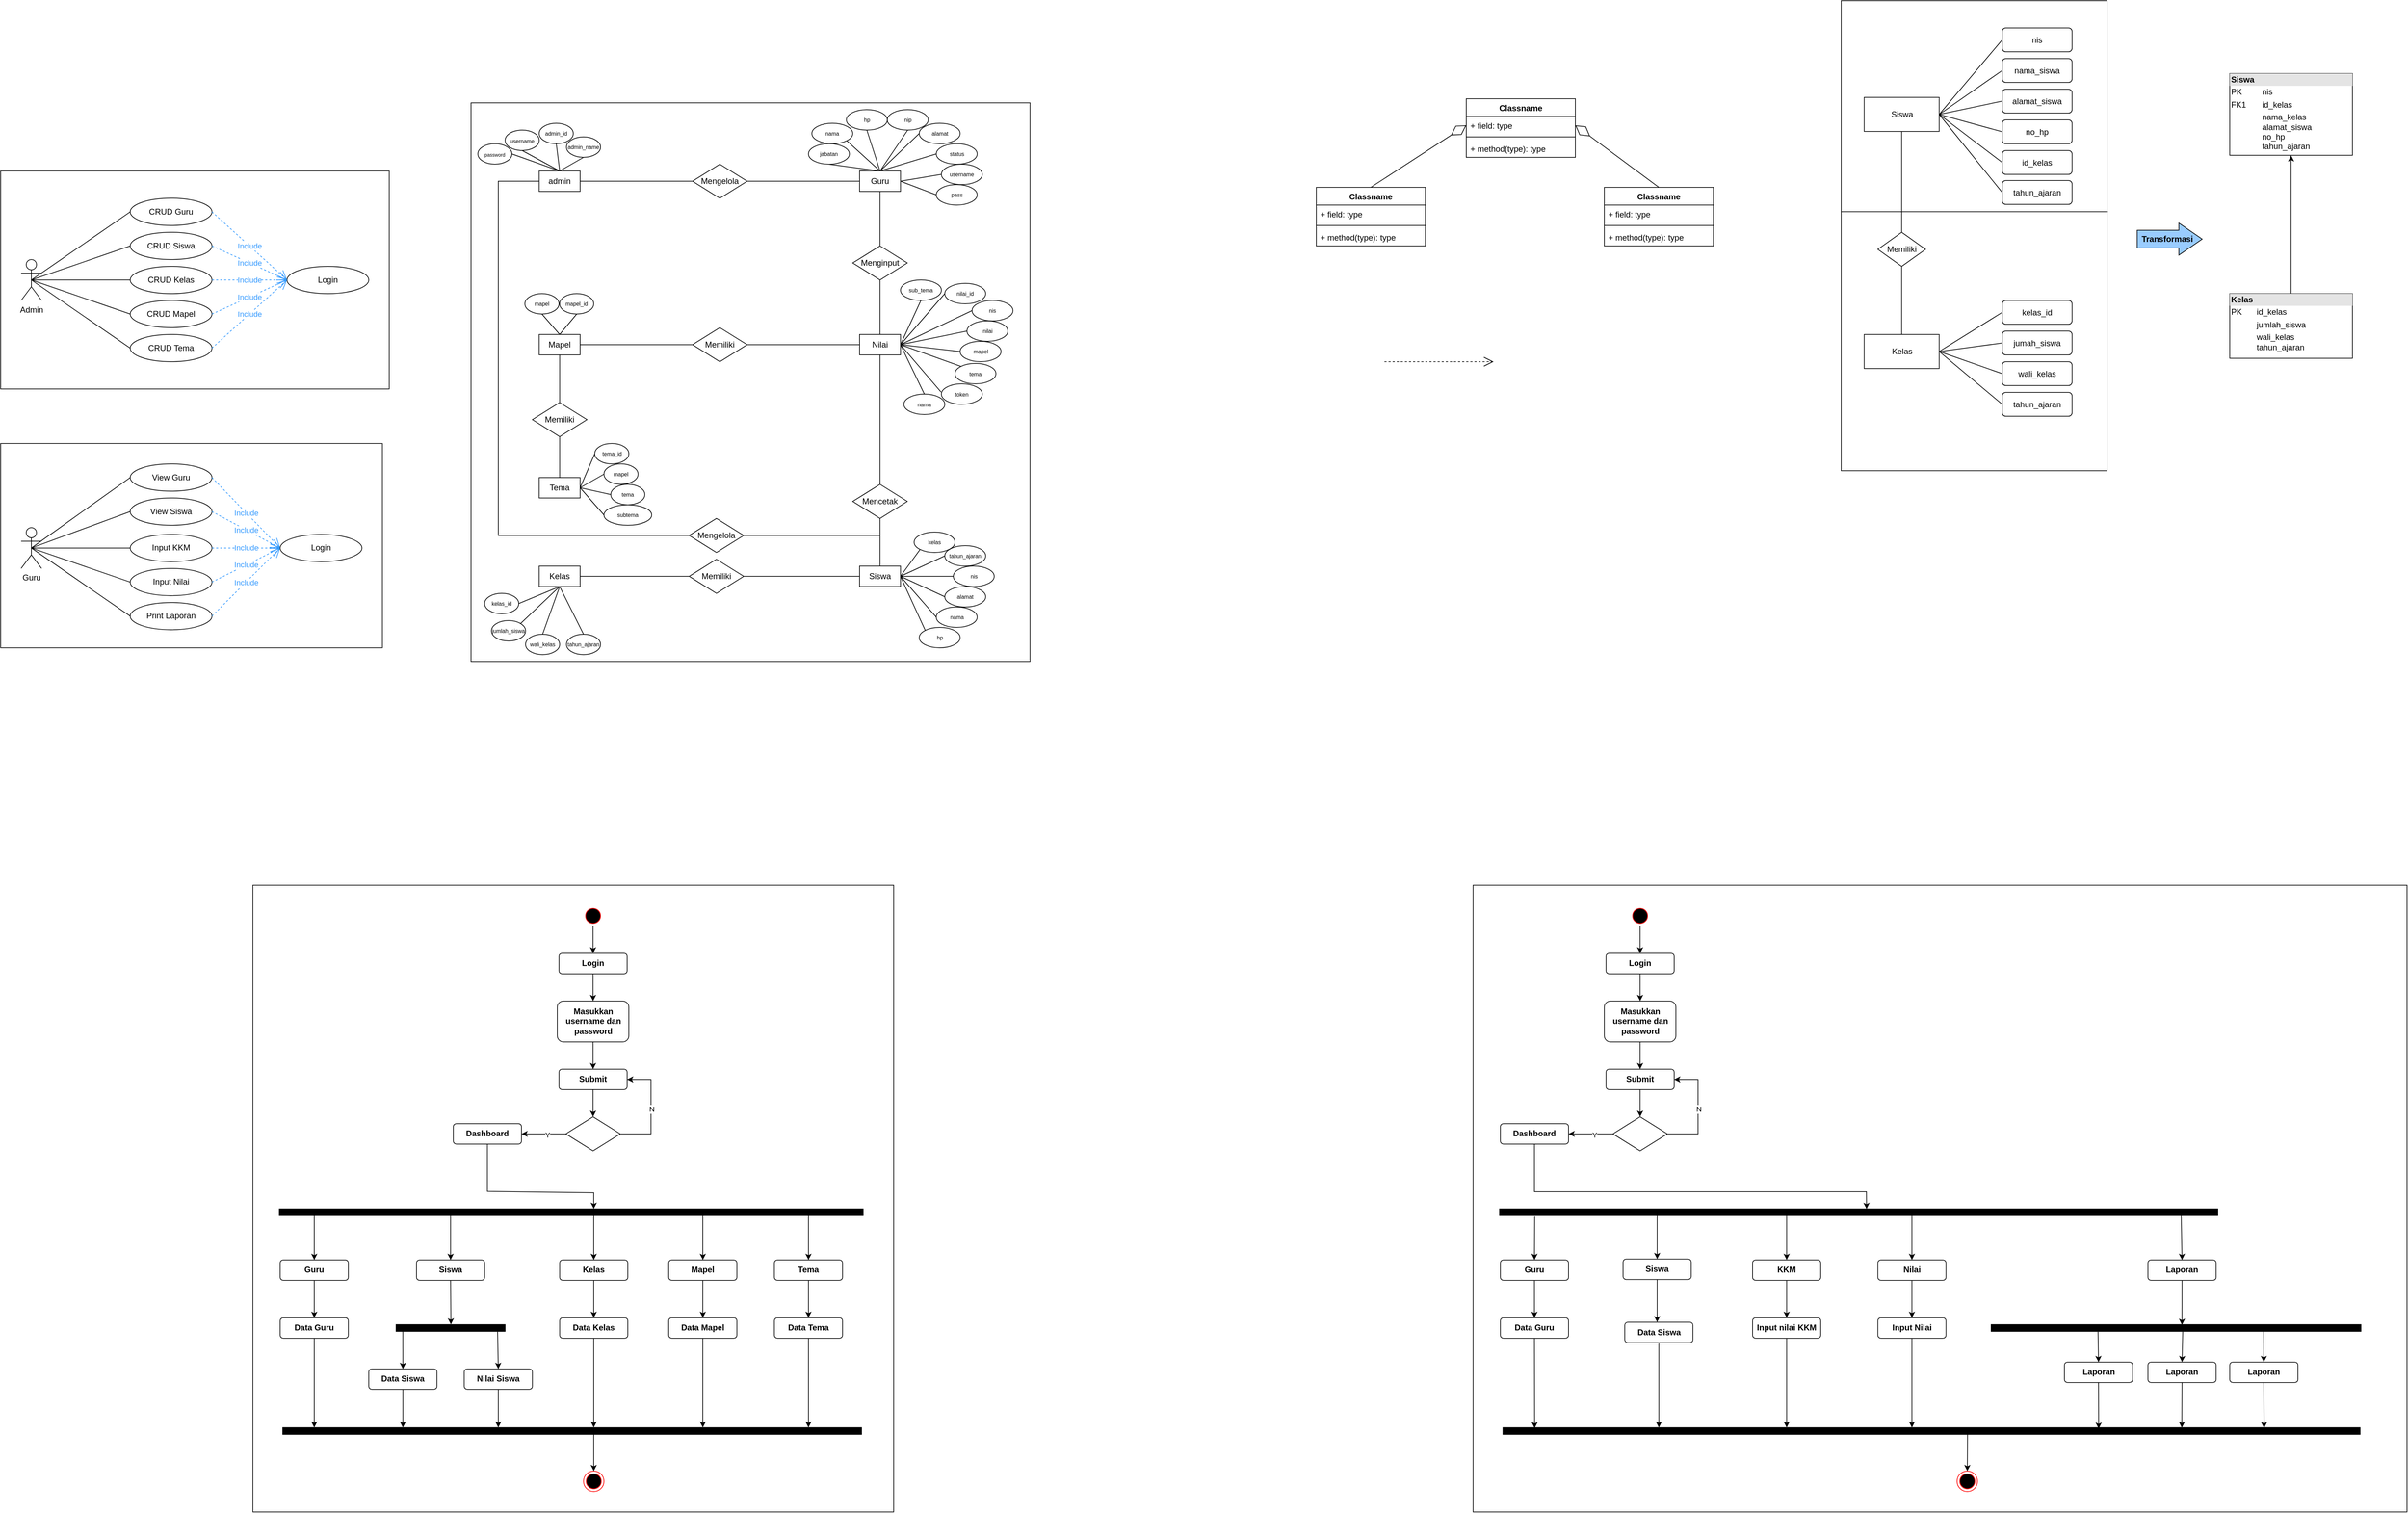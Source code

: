 <mxfile version="19.0.3" type="device" pages="2"><diagram id="vLEonAjH7LIYLku2ZGyC" name="Page-1"><mxGraphModel dx="343" dy="2411" grid="1" gridSize="10" guides="1" tooltips="1" connect="1" arrows="1" fold="1" page="1" pageScale="1" pageWidth="850" pageHeight="1100" math="0" shadow="0"><root><mxCell id="0"/><mxCell id="1" parent="0"/><mxCell id="QiR8DuTf63Thd09DyhAD-7" value="" style="rounded=0;whiteSpace=wrap;html=1;" parent="1" vertex="1"><mxGeometry x="90" y="-940" width="570" height="320" as="geometry"/></mxCell><mxCell id="QiR8DuTf63Thd09DyhAD-8" value="Admin" style="shape=umlActor;verticalLabelPosition=bottom;verticalAlign=top;html=1;outlineConnect=0;" parent="1" vertex="1"><mxGeometry x="120" y="-810" width="30" height="60" as="geometry"/></mxCell><mxCell id="QiR8DuTf63Thd09DyhAD-9" value="CRUD Guru" style="ellipse;whiteSpace=wrap;html=1;" parent="1" vertex="1"><mxGeometry x="280" y="-900" width="120" height="40" as="geometry"/></mxCell><mxCell id="QiR8DuTf63Thd09DyhAD-10" value="CRUD Siswa" style="ellipse;whiteSpace=wrap;html=1;" parent="1" vertex="1"><mxGeometry x="280" y="-850" width="120" height="40" as="geometry"/></mxCell><mxCell id="QiR8DuTf63Thd09DyhAD-11" value="CRUD Kelas" style="ellipse;whiteSpace=wrap;html=1;" parent="1" vertex="1"><mxGeometry x="280" y="-800" width="120" height="40" as="geometry"/></mxCell><mxCell id="QiR8DuTf63Thd09DyhAD-12" value="CRUD Mapel" style="ellipse;whiteSpace=wrap;html=1;" parent="1" vertex="1"><mxGeometry x="280" y="-750" width="120" height="40" as="geometry"/></mxCell><mxCell id="QiR8DuTf63Thd09DyhAD-13" value="CRUD Tema" style="ellipse;whiteSpace=wrap;html=1;" parent="1" vertex="1"><mxGeometry x="280" y="-700" width="120" height="40" as="geometry"/></mxCell><mxCell id="QiR8DuTf63Thd09DyhAD-14" value="Login" style="ellipse;whiteSpace=wrap;html=1;" parent="1" vertex="1"><mxGeometry x="510" y="-800" width="120" height="40" as="geometry"/></mxCell><mxCell id="QiR8DuTf63Thd09DyhAD-15" value="" style="endArrow=none;html=1;rounded=0;exitX=0.5;exitY=0.5;exitDx=0;exitDy=0;exitPerimeter=0;entryX=0;entryY=0.5;entryDx=0;entryDy=0;" parent="1" source="QiR8DuTf63Thd09DyhAD-8" target="QiR8DuTf63Thd09DyhAD-9" edge="1"><mxGeometry width="50" height="50" relative="1" as="geometry"><mxPoint x="200" y="-810" as="sourcePoint"/><mxPoint x="250" y="-860" as="targetPoint"/></mxGeometry></mxCell><mxCell id="QiR8DuTf63Thd09DyhAD-16" value="" style="endArrow=none;html=1;rounded=0;exitX=0.5;exitY=0.5;exitDx=0;exitDy=0;exitPerimeter=0;entryX=0;entryY=0.5;entryDx=0;entryDy=0;" parent="1" source="QiR8DuTf63Thd09DyhAD-8" target="QiR8DuTf63Thd09DyhAD-10" edge="1"><mxGeometry width="50" height="50" relative="1" as="geometry"><mxPoint x="145" y="-770" as="sourcePoint"/><mxPoint x="290" y="-870" as="targetPoint"/></mxGeometry></mxCell><mxCell id="QiR8DuTf63Thd09DyhAD-17" value="" style="endArrow=none;html=1;rounded=0;exitX=0.5;exitY=0.5;exitDx=0;exitDy=0;exitPerimeter=0;entryX=0;entryY=0.5;entryDx=0;entryDy=0;" parent="1" source="QiR8DuTf63Thd09DyhAD-8" target="QiR8DuTf63Thd09DyhAD-11" edge="1"><mxGeometry width="50" height="50" relative="1" as="geometry"><mxPoint x="145" y="-770" as="sourcePoint"/><mxPoint x="290" y="-820" as="targetPoint"/></mxGeometry></mxCell><mxCell id="QiR8DuTf63Thd09DyhAD-18" value="" style="endArrow=none;html=1;rounded=0;entryX=0;entryY=0.5;entryDx=0;entryDy=0;exitX=0.5;exitY=0.5;exitDx=0;exitDy=0;exitPerimeter=0;" parent="1" source="QiR8DuTf63Thd09DyhAD-8" target="QiR8DuTf63Thd09DyhAD-12" edge="1"><mxGeometry width="50" height="50" relative="1" as="geometry"><mxPoint x="140" y="-780" as="sourcePoint"/><mxPoint x="290" y="-770" as="targetPoint"/></mxGeometry></mxCell><mxCell id="QiR8DuTf63Thd09DyhAD-19" value="" style="endArrow=none;html=1;rounded=0;entryX=0;entryY=0.5;entryDx=0;entryDy=0;exitX=0.5;exitY=0.5;exitDx=0;exitDy=0;exitPerimeter=0;" parent="1" source="QiR8DuTf63Thd09DyhAD-8" target="QiR8DuTf63Thd09DyhAD-13" edge="1"><mxGeometry width="50" height="50" relative="1" as="geometry"><mxPoint x="145" y="-770" as="sourcePoint"/><mxPoint x="290" y="-720" as="targetPoint"/></mxGeometry></mxCell><mxCell id="QiR8DuTf63Thd09DyhAD-20" value="Include" style="endArrow=open;endSize=12;dashed=1;html=1;rounded=0;exitX=1;exitY=0.5;exitDx=0;exitDy=0;entryX=0;entryY=0.5;entryDx=0;entryDy=0;strokeColor=#3399FF;fontColor=#3399FF;" parent="1" source="QiR8DuTf63Thd09DyhAD-13" target="QiR8DuTf63Thd09DyhAD-14" edge="1"><mxGeometry width="160" relative="1" as="geometry"><mxPoint x="355" y="-830.29" as="sourcePoint"/><mxPoint x="515" y="-830.29" as="targetPoint"/></mxGeometry></mxCell><mxCell id="QiR8DuTf63Thd09DyhAD-21" value="Include" style="endArrow=open;endSize=12;dashed=1;html=1;rounded=0;exitX=1;exitY=0.5;exitDx=0;exitDy=0;entryX=0;entryY=0.5;entryDx=0;entryDy=0;strokeColor=#3399FF;fontColor=#3399FF;" parent="1" source="QiR8DuTf63Thd09DyhAD-12" target="QiR8DuTf63Thd09DyhAD-14" edge="1"><mxGeometry width="160" relative="1" as="geometry"><mxPoint x="410" y="-670" as="sourcePoint"/><mxPoint x="520" y="-770" as="targetPoint"/></mxGeometry></mxCell><mxCell id="QiR8DuTf63Thd09DyhAD-22" value="Include" style="endArrow=open;endSize=12;dashed=1;html=1;rounded=0;exitX=1;exitY=0.5;exitDx=0;exitDy=0;strokeColor=#3399FF;fontColor=#3399FF;" parent="1" source="QiR8DuTf63Thd09DyhAD-11" edge="1"><mxGeometry width="160" relative="1" as="geometry"><mxPoint x="410" y="-720" as="sourcePoint"/><mxPoint x="510" y="-780" as="targetPoint"/></mxGeometry></mxCell><mxCell id="QiR8DuTf63Thd09DyhAD-23" value="Include" style="endArrow=open;endSize=12;dashed=1;html=1;rounded=0;exitX=1;exitY=0.5;exitDx=0;exitDy=0;entryX=0;entryY=0.5;entryDx=0;entryDy=0;strokeColor=#3399FF;fontColor=#3399FF;" parent="1" source="QiR8DuTf63Thd09DyhAD-10" target="QiR8DuTf63Thd09DyhAD-14" edge="1"><mxGeometry width="160" relative="1" as="geometry"><mxPoint x="410" y="-770" as="sourcePoint"/><mxPoint x="520" y="-770" as="targetPoint"/></mxGeometry></mxCell><mxCell id="QiR8DuTf63Thd09DyhAD-24" value="Include" style="endArrow=open;endSize=12;dashed=1;html=1;rounded=0;exitX=1;exitY=0.5;exitDx=0;exitDy=0;strokeColor=#3399FF;fontColor=#3399FF;" parent="1" source="QiR8DuTf63Thd09DyhAD-9" edge="1"><mxGeometry width="160" relative="1" as="geometry"><mxPoint x="410" y="-820" as="sourcePoint"/><mxPoint x="510" y="-780" as="targetPoint"/></mxGeometry></mxCell><mxCell id="QiR8DuTf63Thd09DyhAD-25" value="" style="rounded=0;whiteSpace=wrap;html=1;" parent="1" vertex="1"><mxGeometry x="90" y="-540" width="560" height="300" as="geometry"/></mxCell><mxCell id="QiR8DuTf63Thd09DyhAD-26" value="Guru" style="shape=umlActor;verticalLabelPosition=bottom;verticalAlign=top;html=1;outlineConnect=0;" parent="1" vertex="1"><mxGeometry x="120" y="-416.56" width="30" height="60" as="geometry"/></mxCell><mxCell id="QiR8DuTf63Thd09DyhAD-27" value="View Guru" style="ellipse;whiteSpace=wrap;html=1;" parent="1" vertex="1"><mxGeometry x="280" y="-510" width="120" height="40" as="geometry"/></mxCell><mxCell id="QiR8DuTf63Thd09DyhAD-28" value="View Siswa" style="ellipse;whiteSpace=wrap;html=1;" parent="1" vertex="1"><mxGeometry x="280" y="-460" width="120" height="40" as="geometry"/></mxCell><mxCell id="QiR8DuTf63Thd09DyhAD-29" value="Input Nilai" style="ellipse;whiteSpace=wrap;html=1;" parent="1" vertex="1"><mxGeometry x="280" y="-356.56" width="120" height="40" as="geometry"/></mxCell><mxCell id="QiR8DuTf63Thd09DyhAD-30" value="Print Laporan" style="ellipse;whiteSpace=wrap;html=1;" parent="1" vertex="1"><mxGeometry x="280" y="-306.56" width="120" height="40" as="geometry"/></mxCell><mxCell id="QiR8DuTf63Thd09DyhAD-32" value="Login" style="ellipse;whiteSpace=wrap;html=1;" parent="1" vertex="1"><mxGeometry x="500" y="-406.56" width="120" height="40" as="geometry"/></mxCell><mxCell id="QiR8DuTf63Thd09DyhAD-33" value="" style="endArrow=none;html=1;rounded=0;exitX=0.5;exitY=0.5;exitDx=0;exitDy=0;exitPerimeter=0;entryX=0;entryY=0.5;entryDx=0;entryDy=0;" parent="1" source="QiR8DuTf63Thd09DyhAD-26" target="QiR8DuTf63Thd09DyhAD-27" edge="1"><mxGeometry width="50" height="50" relative="1" as="geometry"><mxPoint x="200" y="-440" as="sourcePoint"/><mxPoint x="250" y="-490" as="targetPoint"/></mxGeometry></mxCell><mxCell id="QiR8DuTf63Thd09DyhAD-34" value="" style="endArrow=none;html=1;rounded=0;exitX=0.5;exitY=0.5;exitDx=0;exitDy=0;exitPerimeter=0;entryX=0;entryY=0.5;entryDx=0;entryDy=0;" parent="1" source="QiR8DuTf63Thd09DyhAD-26" target="QiR8DuTf63Thd09DyhAD-28" edge="1"><mxGeometry width="50" height="50" relative="1" as="geometry"><mxPoint x="145" y="-400" as="sourcePoint"/><mxPoint x="290" y="-500" as="targetPoint"/></mxGeometry></mxCell><mxCell id="QiR8DuTf63Thd09DyhAD-35" value="" style="endArrow=none;html=1;rounded=0;exitX=0.5;exitY=0.5;exitDx=0;exitDy=0;exitPerimeter=0;entryX=0;entryY=0.5;entryDx=0;entryDy=0;" parent="1" source="QiR8DuTf63Thd09DyhAD-26" target="QiR8DuTf63Thd09DyhAD-29" edge="1"><mxGeometry width="50" height="50" relative="1" as="geometry"><mxPoint x="145" y="-400" as="sourcePoint"/><mxPoint x="290" y="-450" as="targetPoint"/></mxGeometry></mxCell><mxCell id="QiR8DuTf63Thd09DyhAD-36" value="" style="endArrow=none;html=1;rounded=0;entryX=0;entryY=0.5;entryDx=0;entryDy=0;exitX=0.5;exitY=0.5;exitDx=0;exitDy=0;exitPerimeter=0;" parent="1" source="QiR8DuTf63Thd09DyhAD-26" target="QiR8DuTf63Thd09DyhAD-30" edge="1"><mxGeometry width="50" height="50" relative="1" as="geometry"><mxPoint x="140" y="-410" as="sourcePoint"/><mxPoint x="290" y="-400" as="targetPoint"/></mxGeometry></mxCell><mxCell id="QiR8DuTf63Thd09DyhAD-39" value="Include" style="endArrow=open;endSize=12;dashed=1;html=1;rounded=0;exitX=1;exitY=0.5;exitDx=0;exitDy=0;entryX=0;entryY=0.5;entryDx=0;entryDy=0;strokeColor=#3399FF;fontColor=#3399FF;" parent="1" source="QiR8DuTf63Thd09DyhAD-30" target="QiR8DuTf63Thd09DyhAD-32" edge="1"><mxGeometry width="160" relative="1" as="geometry"><mxPoint x="410" y="-300" as="sourcePoint"/><mxPoint x="520" y="-400" as="targetPoint"/></mxGeometry></mxCell><mxCell id="QiR8DuTf63Thd09DyhAD-40" value="Include" style="endArrow=open;endSize=12;dashed=1;html=1;rounded=0;exitX=1;exitY=0.5;exitDx=0;exitDy=0;strokeColor=#3399FF;fontColor=#3399FF;entryX=0;entryY=0.5;entryDx=0;entryDy=0;" parent="1" source="QiR8DuTf63Thd09DyhAD-29" target="QiR8DuTf63Thd09DyhAD-32" edge="1"><mxGeometry width="160" relative="1" as="geometry"><mxPoint x="410" y="-350" as="sourcePoint"/><mxPoint x="510" y="-410" as="targetPoint"/></mxGeometry></mxCell><mxCell id="QiR8DuTf63Thd09DyhAD-41" value="Include" style="endArrow=open;endSize=12;dashed=1;html=1;rounded=0;exitX=1;exitY=0.5;exitDx=0;exitDy=0;entryX=0;entryY=0.5;entryDx=0;entryDy=0;strokeColor=#3399FF;fontColor=#3399FF;" parent="1" source="QiR8DuTf63Thd09DyhAD-28" target="QiR8DuTf63Thd09DyhAD-32" edge="1"><mxGeometry width="160" relative="1" as="geometry"><mxPoint x="410" y="-400" as="sourcePoint"/><mxPoint x="520" y="-400" as="targetPoint"/></mxGeometry></mxCell><mxCell id="QiR8DuTf63Thd09DyhAD-42" value="Include" style="endArrow=open;endSize=12;dashed=1;html=1;rounded=0;exitX=1;exitY=0.5;exitDx=0;exitDy=0;strokeColor=#3399FF;fontColor=#3399FF;entryX=0;entryY=0.5;entryDx=0;entryDy=0;" parent="1" source="QiR8DuTf63Thd09DyhAD-27" target="QiR8DuTf63Thd09DyhAD-32" edge="1"><mxGeometry width="160" relative="1" as="geometry"><mxPoint x="410" y="-450" as="sourcePoint"/><mxPoint x="510" y="-410" as="targetPoint"/></mxGeometry></mxCell><mxCell id="QiR8DuTf63Thd09DyhAD-44" value="Input KKM" style="ellipse;whiteSpace=wrap;html=1;" parent="1" vertex="1"><mxGeometry x="280" y="-406.56" width="120" height="40" as="geometry"/></mxCell><mxCell id="QiR8DuTf63Thd09DyhAD-46" value="" style="endArrow=none;html=1;rounded=0;entryX=0;entryY=0.5;entryDx=0;entryDy=0;exitX=0.5;exitY=0.5;exitDx=0;exitDy=0;exitPerimeter=0;" parent="1" source="QiR8DuTf63Thd09DyhAD-26" target="QiR8DuTf63Thd09DyhAD-44" edge="1"><mxGeometry width="50" height="50" relative="1" as="geometry"><mxPoint x="145" y="-400" as="sourcePoint"/><mxPoint x="290" y="-380" as="targetPoint"/></mxGeometry></mxCell><mxCell id="QiR8DuTf63Thd09DyhAD-47" value="Include" style="endArrow=open;endSize=12;dashed=1;html=1;rounded=0;exitX=1;exitY=0.5;exitDx=0;exitDy=0;strokeColor=#3399FF;fontColor=#3399FF;entryX=0;entryY=0.5;entryDx=0;entryDy=0;" parent="1" source="QiR8DuTf63Thd09DyhAD-44" target="QiR8DuTf63Thd09DyhAD-32" edge="1"><mxGeometry width="160" relative="1" as="geometry"><mxPoint x="410" y="-280" as="sourcePoint"/><mxPoint x="520" y="-400" as="targetPoint"/></mxGeometry></mxCell><mxCell id="QiR8DuTf63Thd09DyhAD-49" value="" style="rounded=0;whiteSpace=wrap;html=1;fontColor=#000000;" parent="1" vertex="1"><mxGeometry x="460" y="108.44" width="940" height="920" as="geometry"/></mxCell><mxCell id="QiR8DuTf63Thd09DyhAD-50" value="" style="ellipse;html=1;shape=startState;fillColor=#000000;strokeColor=#ff0000;fontColor=#3399FF;" parent="1" vertex="1"><mxGeometry x="944" y="138.44" width="30" height="30" as="geometry"/></mxCell><mxCell id="QiR8DuTf63Thd09DyhAD-52" value="&lt;font color=&quot;#000000&quot;&gt;&lt;b&gt;Login&lt;/b&gt;&lt;/font&gt;" style="rounded=1;whiteSpace=wrap;html=1;fontColor=#3399FF;" parent="1" vertex="1"><mxGeometry x="909" y="208.44" width="100" height="30" as="geometry"/></mxCell><mxCell id="QiR8DuTf63Thd09DyhAD-53" value="&lt;font color=&quot;#000000&quot;&gt;&lt;b&gt;Masukkan username dan password&lt;/b&gt;&lt;/font&gt;" style="rounded=1;whiteSpace=wrap;html=1;fontColor=#3399FF;" parent="1" vertex="1"><mxGeometry x="906.5" y="278.44" width="105" height="60" as="geometry"/></mxCell><mxCell id="QiR8DuTf63Thd09DyhAD-54" value="&lt;font color=&quot;#000000&quot;&gt;&lt;b&gt;Submit&lt;/b&gt;&lt;/font&gt;" style="rounded=1;whiteSpace=wrap;html=1;fontColor=#3399FF;" parent="1" vertex="1"><mxGeometry x="909" y="378.44" width="100" height="30" as="geometry"/></mxCell><mxCell id="QiR8DuTf63Thd09DyhAD-55" value="" style="rhombus;whiteSpace=wrap;html=1;fontColor=#000000;" parent="1" vertex="1"><mxGeometry x="919" y="448.44" width="80" height="50" as="geometry"/></mxCell><mxCell id="QiR8DuTf63Thd09DyhAD-56" value="&lt;font color=&quot;#000000&quot;&gt;&lt;b&gt;Dashboard&lt;/b&gt;&lt;/font&gt;" style="rounded=1;whiteSpace=wrap;html=1;fontColor=#3399FF;" parent="1" vertex="1"><mxGeometry x="754" y="458.44" width="100" height="30" as="geometry"/></mxCell><mxCell id="QiR8DuTf63Thd09DyhAD-58" value="" style="html=1;points=[];perimeter=orthogonalPerimeter;fontColor=#000000;rotation=90;fillColor=#000000;" parent="1" vertex="1"><mxGeometry x="922.01" y="160.2" width="10" height="856.49" as="geometry"/></mxCell><mxCell id="QiR8DuTf63Thd09DyhAD-60" value="&lt;font color=&quot;#000000&quot;&gt;&lt;b&gt;Guru&lt;/b&gt;&lt;/font&gt;" style="rounded=1;whiteSpace=wrap;html=1;fontColor=#3399FF;" parent="1" vertex="1"><mxGeometry x="500" y="658.44" width="100" height="30" as="geometry"/></mxCell><mxCell id="QiR8DuTf63Thd09DyhAD-61" value="&lt;font color=&quot;#000000&quot;&gt;&lt;b&gt;Siswa&lt;/b&gt;&lt;/font&gt;" style="rounded=1;whiteSpace=wrap;html=1;fontColor=#3399FF;" parent="1" vertex="1"><mxGeometry x="700" y="658.44" width="100" height="30" as="geometry"/></mxCell><mxCell id="QiR8DuTf63Thd09DyhAD-62" value="&lt;font color=&quot;#000000&quot;&gt;&lt;b&gt;Kelas&lt;/b&gt;&lt;/font&gt;" style="rounded=1;whiteSpace=wrap;html=1;fontColor=#3399FF;" parent="1" vertex="1"><mxGeometry x="910" y="658.44" width="100" height="30" as="geometry"/></mxCell><mxCell id="QiR8DuTf63Thd09DyhAD-65" value="&lt;font color=&quot;#000000&quot;&gt;&lt;b&gt;Data Guru&lt;/b&gt;&lt;/font&gt;" style="rounded=1;whiteSpace=wrap;html=1;fontColor=#3399FF;" parent="1" vertex="1"><mxGeometry x="500" y="743.44" width="100" height="30" as="geometry"/></mxCell><mxCell id="QiR8DuTf63Thd09DyhAD-66" value="" style="html=1;points=[];perimeter=orthogonalPerimeter;fontColor=#000000;rotation=90;strokeColor=#000000;fillColor=#000000;" parent="1" vertex="1"><mxGeometry x="745" y="678.44" width="10" height="160" as="geometry"/></mxCell><mxCell id="QiR8DuTf63Thd09DyhAD-67" value="&lt;font color=&quot;#000000&quot;&gt;&lt;b&gt;Data Siswa&lt;br&gt;&lt;/b&gt;&lt;/font&gt;" style="rounded=1;whiteSpace=wrap;html=1;fontColor=#3399FF;" parent="1" vertex="1"><mxGeometry x="630" y="818.44" width="100" height="30" as="geometry"/></mxCell><mxCell id="QiR8DuTf63Thd09DyhAD-68" value="&lt;font color=&quot;#000000&quot;&gt;&lt;b&gt;Nilai Siswa&lt;/b&gt;&lt;/font&gt;" style="rounded=1;whiteSpace=wrap;html=1;fontColor=#3399FF;" parent="1" vertex="1"><mxGeometry x="770" y="818.44" width="100" height="30" as="geometry"/></mxCell><mxCell id="QiR8DuTf63Thd09DyhAD-69" value="&lt;font color=&quot;#000000&quot;&gt;&lt;b&gt;Data Kelas&lt;/b&gt;&lt;/font&gt;" style="rounded=1;whiteSpace=wrap;html=1;fontColor=#3399FF;" parent="1" vertex="1"><mxGeometry x="910" y="743.44" width="100" height="30" as="geometry"/></mxCell><mxCell id="QiR8DuTf63Thd09DyhAD-71" value="&lt;font color=&quot;#000000&quot;&gt;&lt;b&gt;Mapel&lt;/b&gt;&lt;/font&gt;" style="rounded=1;whiteSpace=wrap;html=1;fontColor=#3399FF;" parent="1" vertex="1"><mxGeometry x="1070" y="658.44" width="100" height="30" as="geometry"/></mxCell><mxCell id="QiR8DuTf63Thd09DyhAD-72" value="&lt;font color=&quot;#000000&quot;&gt;&lt;b&gt;Data Mapel&lt;/b&gt;&lt;/font&gt;" style="rounded=1;whiteSpace=wrap;html=1;fontColor=#3399FF;" parent="1" vertex="1"><mxGeometry x="1070" y="743.44" width="100" height="30" as="geometry"/></mxCell><mxCell id="QiR8DuTf63Thd09DyhAD-81" value="" style="html=1;points=[];perimeter=orthogonalPerimeter;fontColor=#000000;rotation=90;fillColor=#000000;" parent="1" vertex="1"><mxGeometry x="923.33" y="485.11" width="10" height="849.14" as="geometry"/></mxCell><mxCell id="QiR8DuTf63Thd09DyhAD-82" value="" style="ellipse;html=1;shape=endState;fillColor=#000000;strokeColor=#ff0000;fontColor=#000000;" parent="1" vertex="1"><mxGeometry x="945" y="968.44" width="30" height="30" as="geometry"/></mxCell><mxCell id="QiR8DuTf63Thd09DyhAD-84" value="" style="endArrow=classic;html=1;rounded=0;fontColor=#000000;strokeColor=#000000;exitX=0.5;exitY=1;exitDx=0;exitDy=0;entryX=0.5;entryY=0;entryDx=0;entryDy=0;" parent="1" source="QiR8DuTf63Thd09DyhAD-50" target="QiR8DuTf63Thd09DyhAD-52" edge="1"><mxGeometry width="50" height="50" relative="1" as="geometry"><mxPoint x="1024" y="278.44" as="sourcePoint"/><mxPoint x="1074" y="228.44" as="targetPoint"/></mxGeometry></mxCell><mxCell id="QiR8DuTf63Thd09DyhAD-85" value="" style="endArrow=classic;html=1;rounded=0;fontColor=#000000;strokeColor=#000000;exitX=0.5;exitY=1;exitDx=0;exitDy=0;entryX=0.5;entryY=0;entryDx=0;entryDy=0;" parent="1" source="QiR8DuTf63Thd09DyhAD-52" target="QiR8DuTf63Thd09DyhAD-53" edge="1"><mxGeometry width="50" height="50" relative="1" as="geometry"><mxPoint x="999" y="238.44" as="sourcePoint"/><mxPoint x="999" y="278.44" as="targetPoint"/></mxGeometry></mxCell><mxCell id="QiR8DuTf63Thd09DyhAD-86" value="" style="endArrow=classic;html=1;rounded=0;fontColor=#000000;strokeColor=#000000;exitX=0.5;exitY=1;exitDx=0;exitDy=0;entryX=0.5;entryY=0;entryDx=0;entryDy=0;" parent="1" source="QiR8DuTf63Thd09DyhAD-53" target="QiR8DuTf63Thd09DyhAD-54" edge="1"><mxGeometry width="50" height="50" relative="1" as="geometry"><mxPoint x="984" y="358.44" as="sourcePoint"/><mxPoint x="984" y="398.44" as="targetPoint"/></mxGeometry></mxCell><mxCell id="QiR8DuTf63Thd09DyhAD-87" value="" style="endArrow=classic;html=1;rounded=0;fontColor=#000000;strokeColor=#000000;exitX=0.5;exitY=1;exitDx=0;exitDy=0;entryX=0.5;entryY=0;entryDx=0;entryDy=0;" parent="1" source="QiR8DuTf63Thd09DyhAD-54" target="QiR8DuTf63Thd09DyhAD-55" edge="1"><mxGeometry width="50" height="50" relative="1" as="geometry"><mxPoint x="969" y="348.44" as="sourcePoint"/><mxPoint x="969" y="388.44" as="targetPoint"/></mxGeometry></mxCell><mxCell id="QiR8DuTf63Thd09DyhAD-88" value="" style="endArrow=classic;html=1;rounded=0;fontColor=#000000;strokeColor=#000000;exitX=1;exitY=0.5;exitDx=0;exitDy=0;entryX=1;entryY=0.5;entryDx=0;entryDy=0;" parent="1" source="QiR8DuTf63Thd09DyhAD-55" target="QiR8DuTf63Thd09DyhAD-54" edge="1"><mxGeometry width="50" height="50" relative="1" as="geometry"><mxPoint x="979" y="358.44" as="sourcePoint"/><mxPoint x="979" y="398.44" as="targetPoint"/><Array as="points"><mxPoint x="1044" y="473.44"/><mxPoint x="1044" y="393.44"/></Array></mxGeometry></mxCell><mxCell id="QiR8DuTf63Thd09DyhAD-89" value="N" style="edgeLabel;html=1;align=center;verticalAlign=middle;resizable=0;points=[];fontColor=#000000;" parent="QiR8DuTf63Thd09DyhAD-88" vertex="1" connectable="0"><mxGeometry x="0.017" y="-1" relative="1" as="geometry"><mxPoint as="offset"/></mxGeometry></mxCell><mxCell id="QiR8DuTf63Thd09DyhAD-90" value="" style="endArrow=classic;html=1;rounded=0;fontColor=#000000;strokeColor=#000000;exitX=0;exitY=0.5;exitDx=0;exitDy=0;entryX=1;entryY=0.5;entryDx=0;entryDy=0;" parent="1" source="QiR8DuTf63Thd09DyhAD-55" target="QiR8DuTf63Thd09DyhAD-56" edge="1"><mxGeometry width="50" height="50" relative="1" as="geometry"><mxPoint x="969" y="418.44" as="sourcePoint"/><mxPoint x="969" y="458.44" as="targetPoint"/></mxGeometry></mxCell><mxCell id="QiR8DuTf63Thd09DyhAD-91" value="Y" style="edgeLabel;html=1;align=center;verticalAlign=middle;resizable=0;points=[];fontColor=#000000;" parent="QiR8DuTf63Thd09DyhAD-90" vertex="1" connectable="0"><mxGeometry x="-0.152" y="1" relative="1" as="geometry"><mxPoint as="offset"/></mxGeometry></mxCell><mxCell id="QiR8DuTf63Thd09DyhAD-92" value="" style="endArrow=classic;html=1;rounded=0;fontColor=#000000;strokeColor=#000000;exitX=0.5;exitY=1;exitDx=0;exitDy=0;" parent="1" source="QiR8DuTf63Thd09DyhAD-56" target="QiR8DuTf63Thd09DyhAD-58" edge="1"><mxGeometry width="50" height="50" relative="1" as="geometry"><mxPoint x="725" y="428.44" as="sourcePoint"/><mxPoint x="725" y="468.44" as="targetPoint"/><Array as="points"><mxPoint x="804" y="558"/><mxPoint x="960" y="560"/></Array></mxGeometry></mxCell><mxCell id="QiR8DuTf63Thd09DyhAD-93" value="" style="endArrow=classic;html=1;rounded=0;fontColor=#000000;strokeColor=#000000;entryX=0.5;entryY=0;entryDx=0;entryDy=0;" parent="1" source="QiR8DuTf63Thd09DyhAD-58" target="QiR8DuTf63Thd09DyhAD-60" edge="1"><mxGeometry width="50" height="50" relative="1" as="geometry"><mxPoint x="560" y="608.44" as="sourcePoint"/><mxPoint x="560" y="648.44" as="targetPoint"/></mxGeometry></mxCell><mxCell id="QiR8DuTf63Thd09DyhAD-94" value="" style="endArrow=classic;html=1;rounded=0;fontColor=#000000;strokeColor=#000000;exitX=0.5;exitY=1;exitDx=0;exitDy=0;" parent="1" source="QiR8DuTf63Thd09DyhAD-60" target="QiR8DuTf63Thd09DyhAD-65" edge="1"><mxGeometry width="50" height="50" relative="1" as="geometry"><mxPoint x="560.389" y="688.445" as="sourcePoint"/><mxPoint x="560" y="752.11" as="targetPoint"/></mxGeometry></mxCell><mxCell id="QiR8DuTf63Thd09DyhAD-95" value="" style="endArrow=classic;html=1;rounded=0;fontColor=#000000;strokeColor=#000000;exitX=0.5;exitY=1;exitDx=0;exitDy=0;" parent="1" source="QiR8DuTf63Thd09DyhAD-65" target="QiR8DuTf63Thd09DyhAD-81" edge="1"><mxGeometry width="50" height="50" relative="1" as="geometry"><mxPoint x="549.79" y="783.44" as="sourcePoint"/><mxPoint x="549.79" y="838.44" as="targetPoint"/></mxGeometry></mxCell><mxCell id="QiR8DuTf63Thd09DyhAD-96" value="" style="endArrow=classic;html=1;rounded=0;fontColor=#000000;strokeColor=#000000;entryX=0.5;entryY=0;entryDx=0;entryDy=0;" parent="1" source="QiR8DuTf63Thd09DyhAD-58" target="QiR8DuTf63Thd09DyhAD-61" edge="1"><mxGeometry width="50" height="50" relative="1" as="geometry"><mxPoint x="690.389" y="614.775" as="sourcePoint"/><mxPoint x="690.0" y="678.44" as="targetPoint"/></mxGeometry></mxCell><mxCell id="QiR8DuTf63Thd09DyhAD-98" value="" style="endArrow=classic;html=1;rounded=0;fontColor=#000000;strokeColor=#000000;exitX=0.5;exitY=1;exitDx=0;exitDy=0;entryX=-0.016;entryY=0.497;entryDx=0;entryDy=0;entryPerimeter=0;" parent="1" source="QiR8DuTf63Thd09DyhAD-61" target="QiR8DuTf63Thd09DyhAD-66" edge="1"><mxGeometry width="50" height="50" relative="1" as="geometry"><mxPoint x="745.001" y="688.445" as="sourcePoint"/><mxPoint x="744.4" y="753.12" as="targetPoint"/></mxGeometry></mxCell><mxCell id="QiR8DuTf63Thd09DyhAD-99" value="" style="endArrow=classic;html=1;rounded=0;fontColor=#000000;strokeColor=#000000;exitX=1.008;exitY=0.938;exitDx=0;exitDy=0;entryX=0.5;entryY=0;entryDx=0;entryDy=0;exitPerimeter=0;" parent="1" source="QiR8DuTf63Thd09DyhAD-66" target="QiR8DuTf63Thd09DyhAD-67" edge="1"><mxGeometry width="50" height="50" relative="1" as="geometry"><mxPoint x="720" y="773.44" as="sourcePoint"/><mxPoint x="720.48" y="838.28" as="targetPoint"/></mxGeometry></mxCell><mxCell id="QiR8DuTf63Thd09DyhAD-101" value="" style="endArrow=classic;html=1;rounded=0;fontColor=#000000;strokeColor=#000000;entryX=0.5;entryY=0;entryDx=0;entryDy=0;exitX=1.041;exitY=0.069;exitDx=0;exitDy=0;exitPerimeter=0;" parent="1" source="QiR8DuTf63Thd09DyhAD-66" target="QiR8DuTf63Thd09DyhAD-68" edge="1"><mxGeometry width="50" height="50" relative="1" as="geometry"><mxPoint x="690" y="778.44" as="sourcePoint"/><mxPoint x="690" y="828.44" as="targetPoint"/></mxGeometry></mxCell><mxCell id="QiR8DuTf63Thd09DyhAD-102" value="" style="endArrow=classic;html=1;rounded=0;fontColor=#000000;strokeColor=#000000;exitX=0.5;exitY=1;exitDx=0;exitDy=0;" parent="1" source="QiR8DuTf63Thd09DyhAD-67" target="QiR8DuTf63Thd09DyhAD-81" edge="1"><mxGeometry width="50" height="50" relative="1" as="geometry"><mxPoint x="689.92" y="773.52" as="sourcePoint"/><mxPoint x="690" y="828.44" as="targetPoint"/></mxGeometry></mxCell><mxCell id="QiR8DuTf63Thd09DyhAD-103" value="" style="endArrow=classic;html=1;rounded=0;fontColor=#000000;strokeColor=#000000;exitX=0.5;exitY=1;exitDx=0;exitDy=0;" parent="1" source="QiR8DuTf63Thd09DyhAD-68" target="QiR8DuTf63Thd09DyhAD-81" edge="1"><mxGeometry width="50" height="50" relative="1" as="geometry"><mxPoint x="819.48" y="858.44" as="sourcePoint"/><mxPoint x="820" y="908.44" as="targetPoint"/></mxGeometry></mxCell><mxCell id="QiR8DuTf63Thd09DyhAD-104" value="" style="endArrow=classic;html=1;rounded=0;fontColor=#000000;strokeColor=#000000;entryX=0.5;entryY=0;entryDx=0;entryDy=0;" parent="1" source="QiR8DuTf63Thd09DyhAD-58" target="QiR8DuTf63Thd09DyhAD-62" edge="1"><mxGeometry width="50" height="50" relative="1" as="geometry"><mxPoint x="940" y="593.85" as="sourcePoint"/><mxPoint x="941.04" y="648.44" as="targetPoint"/></mxGeometry></mxCell><mxCell id="QiR8DuTf63Thd09DyhAD-105" value="" style="endArrow=classic;html=1;rounded=0;fontColor=#000000;strokeColor=#000000;entryX=0.5;entryY=0;entryDx=0;entryDy=0;" parent="1" source="QiR8DuTf63Thd09DyhAD-58" target="QiR8DuTf63Thd09DyhAD-71" edge="1"><mxGeometry width="50" height="50" relative="1" as="geometry"><mxPoint x="970.297" y="604.305" as="sourcePoint"/><mxPoint x="970.0" y="668.44" as="targetPoint"/></mxGeometry></mxCell><mxCell id="QiR8DuTf63Thd09DyhAD-106" value="" style="endArrow=classic;html=1;rounded=0;fontColor=#000000;strokeColor=#000000;entryX=0.5;entryY=0;entryDx=0;entryDy=0;exitX=0.5;exitY=1;exitDx=0;exitDy=0;" parent="1" source="QiR8DuTf63Thd09DyhAD-62" target="QiR8DuTf63Thd09DyhAD-69" edge="1"><mxGeometry width="50" height="50" relative="1" as="geometry"><mxPoint x="1000.297" y="698.445" as="sourcePoint"/><mxPoint x="1000" y="762.58" as="targetPoint"/></mxGeometry></mxCell><mxCell id="QiR8DuTf63Thd09DyhAD-107" value="" style="endArrow=classic;html=1;rounded=0;fontColor=#000000;strokeColor=#000000;entryX=0.5;entryY=0;entryDx=0;entryDy=0;exitX=0.5;exitY=1;exitDx=0;exitDy=0;" parent="1" source="QiR8DuTf63Thd09DyhAD-71" target="QiR8DuTf63Thd09DyhAD-72" edge="1"><mxGeometry width="50" height="50" relative="1" as="geometry"><mxPoint x="1080" y="698.44" as="sourcePoint"/><mxPoint x="1080" y="753.44" as="targetPoint"/></mxGeometry></mxCell><mxCell id="QiR8DuTf63Thd09DyhAD-108" value="" style="endArrow=classic;html=1;rounded=0;fontColor=#000000;strokeColor=#000000;exitX=0.5;exitY=1;exitDx=0;exitDy=0;" parent="1" source="QiR8DuTf63Thd09DyhAD-69" target="QiR8DuTf63Thd09DyhAD-81" edge="1"><mxGeometry width="50" height="50" relative="1" as="geometry"><mxPoint x="970" y="803.44" as="sourcePoint"/><mxPoint x="970" y="858.44" as="targetPoint"/></mxGeometry></mxCell><mxCell id="QiR8DuTf63Thd09DyhAD-109" value="" style="endArrow=classic;html=1;rounded=0;fontColor=#000000;strokeColor=#000000;exitX=0.5;exitY=1;exitDx=0;exitDy=0;" parent="1" source="QiR8DuTf63Thd09DyhAD-72" target="QiR8DuTf63Thd09DyhAD-81" edge="1"><mxGeometry width="50" height="50" relative="1" as="geometry"><mxPoint x="1110" y="818.44" as="sourcePoint"/><mxPoint x="1110" y="873.44" as="targetPoint"/></mxGeometry></mxCell><mxCell id="QiR8DuTf63Thd09DyhAD-123" value="" style="endArrow=classic;html=1;rounded=0;fontColor=#000000;strokeColor=#000000;entryX=0.5;entryY=0;entryDx=0;entryDy=0;" parent="1" source="QiR8DuTf63Thd09DyhAD-81" target="QiR8DuTf63Thd09DyhAD-82" edge="1"><mxGeometry width="50" height="50" relative="1" as="geometry"><mxPoint x="1165.13" y="938.44" as="sourcePoint"/><mxPoint x="1164.75" y="982.53" as="targetPoint"/></mxGeometry></mxCell><mxCell id="QiR8DuTf63Thd09DyhAD-188" value="" style="rounded=0;whiteSpace=wrap;html=1;fontColor=#000000;" parent="1" vertex="1"><mxGeometry x="2250" y="108.44" width="1370" height="920" as="geometry"/></mxCell><mxCell id="QiR8DuTf63Thd09DyhAD-189" value="" style="ellipse;html=1;shape=startState;fillColor=#000000;strokeColor=#ff0000;fontColor=#3399FF;" parent="1" vertex="1"><mxGeometry x="2480" y="138.44" width="30" height="30" as="geometry"/></mxCell><mxCell id="QiR8DuTf63Thd09DyhAD-190" value="&lt;font color=&quot;#000000&quot;&gt;&lt;b&gt;Login&lt;/b&gt;&lt;/font&gt;" style="rounded=1;whiteSpace=wrap;html=1;fontColor=#3399FF;" parent="1" vertex="1"><mxGeometry x="2445" y="208.44" width="100" height="30" as="geometry"/></mxCell><mxCell id="QiR8DuTf63Thd09DyhAD-191" value="&lt;font color=&quot;#000000&quot;&gt;&lt;b&gt;Masukkan username dan password&lt;/b&gt;&lt;/font&gt;" style="rounded=1;whiteSpace=wrap;html=1;fontColor=#3399FF;" parent="1" vertex="1"><mxGeometry x="2442.5" y="278.44" width="105" height="60" as="geometry"/></mxCell><mxCell id="QiR8DuTf63Thd09DyhAD-192" value="&lt;font color=&quot;#000000&quot;&gt;&lt;b&gt;Submit&lt;/b&gt;&lt;/font&gt;" style="rounded=1;whiteSpace=wrap;html=1;fontColor=#3399FF;" parent="1" vertex="1"><mxGeometry x="2445" y="378.44" width="100" height="30" as="geometry"/></mxCell><mxCell id="QiR8DuTf63Thd09DyhAD-193" value="" style="rhombus;whiteSpace=wrap;html=1;fontColor=#000000;" parent="1" vertex="1"><mxGeometry x="2455" y="448.44" width="80" height="50" as="geometry"/></mxCell><mxCell id="QiR8DuTf63Thd09DyhAD-194" value="&lt;font color=&quot;#000000&quot;&gt;&lt;b&gt;Dashboard&lt;/b&gt;&lt;/font&gt;" style="rounded=1;whiteSpace=wrap;html=1;fontColor=#3399FF;" parent="1" vertex="1"><mxGeometry x="2290" y="458.44" width="100" height="30" as="geometry"/></mxCell><mxCell id="QiR8DuTf63Thd09DyhAD-195" value="" style="html=1;points=[];perimeter=orthogonalPerimeter;fontColor=#000000;rotation=90;fillColor=#000000;" parent="1" vertex="1"><mxGeometry x="2810.63" y="61.57" width="10" height="1053.75" as="geometry"/></mxCell><mxCell id="QiR8DuTf63Thd09DyhAD-196" value="&lt;font color=&quot;#000000&quot;&gt;&lt;b&gt;Guru&lt;/b&gt;&lt;/font&gt;" style="rounded=1;whiteSpace=wrap;html=1;fontColor=#3399FF;" parent="1" vertex="1"><mxGeometry x="2290" y="658.44" width="100" height="30" as="geometry"/></mxCell><mxCell id="QiR8DuTf63Thd09DyhAD-197" value="&lt;font color=&quot;#000000&quot;&gt;&lt;b&gt;Siswa&lt;/b&gt;&lt;/font&gt;" style="rounded=1;whiteSpace=wrap;html=1;fontColor=#3399FF;" parent="1" vertex="1"><mxGeometry x="2470" y="657.19" width="100" height="30" as="geometry"/></mxCell><mxCell id="QiR8DuTf63Thd09DyhAD-198" value="&lt;font color=&quot;#000000&quot;&gt;&lt;b&gt;KKM&lt;/b&gt;&lt;/font&gt;" style="rounded=1;whiteSpace=wrap;html=1;fontColor=#3399FF;" parent="1" vertex="1"><mxGeometry x="2660" y="658.44" width="100" height="30" as="geometry"/></mxCell><mxCell id="QiR8DuTf63Thd09DyhAD-199" value="&lt;font color=&quot;#000000&quot;&gt;&lt;b&gt;Data Guru&lt;/b&gt;&lt;/font&gt;" style="rounded=1;whiteSpace=wrap;html=1;fontColor=#3399FF;" parent="1" vertex="1"><mxGeometry x="2290" y="743.44" width="100" height="30" as="geometry"/></mxCell><mxCell id="QiR8DuTf63Thd09DyhAD-201" value="&lt;font color=&quot;#000000&quot;&gt;&lt;b&gt;Data Siswa&lt;br&gt;&lt;/b&gt;&lt;/font&gt;" style="rounded=1;whiteSpace=wrap;html=1;fontColor=#3399FF;" parent="1" vertex="1"><mxGeometry x="2472.5" y="750" width="100" height="30" as="geometry"/></mxCell><mxCell id="QiR8DuTf63Thd09DyhAD-203" value="&lt;font color=&quot;#000000&quot;&gt;&lt;b&gt;Input nilai KKM&lt;/b&gt;&lt;/font&gt;" style="rounded=1;whiteSpace=wrap;html=1;fontColor=#3399FF;" parent="1" vertex="1"><mxGeometry x="2660" y="743.44" width="100" height="30" as="geometry"/></mxCell><mxCell id="QiR8DuTf63Thd09DyhAD-206" value="&lt;font color=&quot;#000000&quot;&gt;&lt;b&gt;Laporan&lt;/b&gt;&lt;/font&gt;" style="rounded=1;whiteSpace=wrap;html=1;fontColor=#3399FF;" parent="1" vertex="1"><mxGeometry x="3240" y="658.44" width="100" height="30" as="geometry"/></mxCell><mxCell id="QiR8DuTf63Thd09DyhAD-207" value="" style="html=1;points=[];perimeter=orthogonalPerimeter;fontColor=#000000;rotation=90;fillColor=#000000;" parent="1" vertex="1"><mxGeometry x="3276.25" y="487.19" width="10" height="542.5" as="geometry"/></mxCell><mxCell id="QiR8DuTf63Thd09DyhAD-209" value="&lt;font color=&quot;#000000&quot;&gt;&lt;b&gt;Laporan&lt;/b&gt;&lt;/font&gt;" style="rounded=1;whiteSpace=wrap;html=1;fontColor=#3399FF;" parent="1" vertex="1"><mxGeometry x="3117.5" y="808.44" width="100" height="30" as="geometry"/></mxCell><mxCell id="QiR8DuTf63Thd09DyhAD-210" value="&lt;font color=&quot;#000000&quot;&gt;&lt;b&gt;Laporan&lt;/b&gt;&lt;/font&gt;" style="rounded=1;whiteSpace=wrap;html=1;fontColor=#3399FF;" parent="1" vertex="1"><mxGeometry x="3240" y="808.44" width="100" height="30" as="geometry"/></mxCell><mxCell id="QiR8DuTf63Thd09DyhAD-211" value="&lt;font color=&quot;#000000&quot;&gt;&lt;b&gt;Laporan&lt;/b&gt;&lt;/font&gt;" style="rounded=1;whiteSpace=wrap;html=1;fontColor=#3399FF;" parent="1" vertex="1"><mxGeometry x="3360" y="808.44" width="100" height="30" as="geometry"/></mxCell><mxCell id="QiR8DuTf63Thd09DyhAD-213" value="" style="html=1;points=[];perimeter=orthogonalPerimeter;fontColor=#000000;rotation=90;fillColor=#000000;" parent="1" vertex="1"><mxGeometry x="2917.5" y="280.94" width="10" height="1257.5" as="geometry"/></mxCell><mxCell id="QiR8DuTf63Thd09DyhAD-214" value="" style="ellipse;html=1;shape=endState;fillColor=#000000;strokeColor=#ff0000;fontColor=#000000;" parent="1" vertex="1"><mxGeometry x="2960" y="968.44" width="30" height="30" as="geometry"/></mxCell><mxCell id="QiR8DuTf63Thd09DyhAD-215" value="" style="endArrow=classic;html=1;rounded=0;fontColor=#000000;strokeColor=#000000;exitX=0.5;exitY=1;exitDx=0;exitDy=0;entryX=0.5;entryY=0;entryDx=0;entryDy=0;" parent="1" source="QiR8DuTf63Thd09DyhAD-189" target="QiR8DuTf63Thd09DyhAD-190" edge="1"><mxGeometry width="50" height="50" relative="1" as="geometry"><mxPoint x="2560" y="278.44" as="sourcePoint"/><mxPoint x="2610" y="228.44" as="targetPoint"/></mxGeometry></mxCell><mxCell id="QiR8DuTf63Thd09DyhAD-216" value="" style="endArrow=classic;html=1;rounded=0;fontColor=#000000;strokeColor=#000000;exitX=0.5;exitY=1;exitDx=0;exitDy=0;entryX=0.5;entryY=0;entryDx=0;entryDy=0;" parent="1" source="QiR8DuTf63Thd09DyhAD-190" target="QiR8DuTf63Thd09DyhAD-191" edge="1"><mxGeometry width="50" height="50" relative="1" as="geometry"><mxPoint x="2535" y="238.44" as="sourcePoint"/><mxPoint x="2535" y="278.44" as="targetPoint"/></mxGeometry></mxCell><mxCell id="QiR8DuTf63Thd09DyhAD-217" value="" style="endArrow=classic;html=1;rounded=0;fontColor=#000000;strokeColor=#000000;exitX=0.5;exitY=1;exitDx=0;exitDy=0;entryX=0.5;entryY=0;entryDx=0;entryDy=0;" parent="1" source="QiR8DuTf63Thd09DyhAD-191" target="QiR8DuTf63Thd09DyhAD-192" edge="1"><mxGeometry width="50" height="50" relative="1" as="geometry"><mxPoint x="2520" y="358.44" as="sourcePoint"/><mxPoint x="2520" y="398.44" as="targetPoint"/></mxGeometry></mxCell><mxCell id="QiR8DuTf63Thd09DyhAD-218" value="" style="endArrow=classic;html=1;rounded=0;fontColor=#000000;strokeColor=#000000;exitX=0.5;exitY=1;exitDx=0;exitDy=0;entryX=0.5;entryY=0;entryDx=0;entryDy=0;" parent="1" source="QiR8DuTf63Thd09DyhAD-192" target="QiR8DuTf63Thd09DyhAD-193" edge="1"><mxGeometry width="50" height="50" relative="1" as="geometry"><mxPoint x="2505" y="348.44" as="sourcePoint"/><mxPoint x="2505" y="388.44" as="targetPoint"/></mxGeometry></mxCell><mxCell id="QiR8DuTf63Thd09DyhAD-219" value="" style="endArrow=classic;html=1;rounded=0;fontColor=#000000;strokeColor=#000000;exitX=1;exitY=0.5;exitDx=0;exitDy=0;entryX=1;entryY=0.5;entryDx=0;entryDy=0;" parent="1" source="QiR8DuTf63Thd09DyhAD-193" target="QiR8DuTf63Thd09DyhAD-192" edge="1"><mxGeometry width="50" height="50" relative="1" as="geometry"><mxPoint x="2515" y="358.44" as="sourcePoint"/><mxPoint x="2515" y="398.44" as="targetPoint"/><Array as="points"><mxPoint x="2580" y="473.44"/><mxPoint x="2580" y="393.44"/></Array></mxGeometry></mxCell><mxCell id="QiR8DuTf63Thd09DyhAD-220" value="N" style="edgeLabel;html=1;align=center;verticalAlign=middle;resizable=0;points=[];fontColor=#000000;" parent="QiR8DuTf63Thd09DyhAD-219" vertex="1" connectable="0"><mxGeometry x="0.017" y="-1" relative="1" as="geometry"><mxPoint as="offset"/></mxGeometry></mxCell><mxCell id="QiR8DuTf63Thd09DyhAD-221" value="" style="endArrow=classic;html=1;rounded=0;fontColor=#000000;strokeColor=#000000;exitX=0;exitY=0.5;exitDx=0;exitDy=0;entryX=1;entryY=0.5;entryDx=0;entryDy=0;" parent="1" source="QiR8DuTf63Thd09DyhAD-193" target="QiR8DuTf63Thd09DyhAD-194" edge="1"><mxGeometry width="50" height="50" relative="1" as="geometry"><mxPoint x="2505" y="418.44" as="sourcePoint"/><mxPoint x="2505" y="458.44" as="targetPoint"/></mxGeometry></mxCell><mxCell id="QiR8DuTf63Thd09DyhAD-222" value="Y" style="edgeLabel;html=1;align=center;verticalAlign=middle;resizable=0;points=[];fontColor=#000000;" parent="QiR8DuTf63Thd09DyhAD-221" vertex="1" connectable="0"><mxGeometry x="-0.152" y="1" relative="1" as="geometry"><mxPoint as="offset"/></mxGeometry></mxCell><mxCell id="QiR8DuTf63Thd09DyhAD-223" value="" style="endArrow=classic;html=1;rounded=0;fontColor=#000000;strokeColor=#000000;exitX=0.5;exitY=1;exitDx=0;exitDy=0;entryX=0.023;entryY=0.489;entryDx=0;entryDy=0;entryPerimeter=0;" parent="1" source="QiR8DuTf63Thd09DyhAD-194" target="QiR8DuTf63Thd09DyhAD-195" edge="1"><mxGeometry width="50" height="50" relative="1" as="geometry"><mxPoint x="2515" y="428.44" as="sourcePoint"/><mxPoint x="2515" y="468.44" as="targetPoint"/><Array as="points"><mxPoint x="2340" y="558.44"/><mxPoint x="2827" y="558.44"/></Array></mxGeometry></mxCell><mxCell id="QiR8DuTf63Thd09DyhAD-224" value="" style="endArrow=classic;html=1;rounded=0;fontColor=#000000;strokeColor=#000000;exitX=1.133;exitY=0.951;exitDx=0;exitDy=0;entryX=0.5;entryY=0;entryDx=0;entryDy=0;exitPerimeter=0;" parent="1" source="QiR8DuTf63Thd09DyhAD-195" target="QiR8DuTf63Thd09DyhAD-196" edge="1"><mxGeometry width="50" height="50" relative="1" as="geometry"><mxPoint x="2350" y="608.44" as="sourcePoint"/><mxPoint x="2350" y="648.44" as="targetPoint"/></mxGeometry></mxCell><mxCell id="QiR8DuTf63Thd09DyhAD-225" value="" style="endArrow=classic;html=1;rounded=0;fontColor=#000000;strokeColor=#000000;exitX=0.5;exitY=1;exitDx=0;exitDy=0;" parent="1" source="QiR8DuTf63Thd09DyhAD-196" target="QiR8DuTf63Thd09DyhAD-199" edge="1"><mxGeometry width="50" height="50" relative="1" as="geometry"><mxPoint x="2350.389" y="688.445" as="sourcePoint"/><mxPoint x="2350" y="752.11" as="targetPoint"/></mxGeometry></mxCell><mxCell id="QiR8DuTf63Thd09DyhAD-226" value="" style="endArrow=classic;html=1;rounded=0;fontColor=#000000;strokeColor=#000000;exitX=0.5;exitY=1;exitDx=0;exitDy=0;entryX=0.083;entryY=0.963;entryDx=0;entryDy=0;entryPerimeter=0;" parent="1" source="QiR8DuTf63Thd09DyhAD-199" target="QiR8DuTf63Thd09DyhAD-213" edge="1"><mxGeometry width="50" height="50" relative="1" as="geometry"><mxPoint x="2339.79" y="783.44" as="sourcePoint"/><mxPoint x="2339.79" y="838.44" as="targetPoint"/></mxGeometry></mxCell><mxCell id="QiR8DuTf63Thd09DyhAD-227" value="" style="endArrow=classic;html=1;rounded=0;fontColor=#000000;strokeColor=#000000;entryX=0.5;entryY=0;entryDx=0;entryDy=0;" parent="1" source="QiR8DuTf63Thd09DyhAD-195" target="QiR8DuTf63Thd09DyhAD-197" edge="1"><mxGeometry width="50" height="50" relative="1" as="geometry"><mxPoint x="2480.389" y="614.775" as="sourcePoint"/><mxPoint x="2480" y="678.44" as="targetPoint"/></mxGeometry></mxCell><mxCell id="QiR8DuTf63Thd09DyhAD-228" value="" style="endArrow=classic;html=1;rounded=0;fontColor=#000000;strokeColor=#000000;exitX=0.5;exitY=1;exitDx=0;exitDy=0;" parent="1" source="QiR8DuTf63Thd09DyhAD-197" edge="1"><mxGeometry width="50" height="50" relative="1" as="geometry"><mxPoint x="2535.001" y="688.445" as="sourcePoint"/><mxPoint x="2520" y="750" as="targetPoint"/></mxGeometry></mxCell><mxCell id="QiR8DuTf63Thd09DyhAD-231" value="" style="endArrow=classic;html=1;rounded=0;fontColor=#000000;strokeColor=#000000;exitX=0.5;exitY=1;exitDx=0;exitDy=0;" parent="1" source="QiR8DuTf63Thd09DyhAD-201" target="QiR8DuTf63Thd09DyhAD-213" edge="1"><mxGeometry width="50" height="50" relative="1" as="geometry"><mxPoint x="2479.92" y="773.52" as="sourcePoint"/><mxPoint x="2480" y="828.44" as="targetPoint"/></mxGeometry></mxCell><mxCell id="QiR8DuTf63Thd09DyhAD-233" value="" style="endArrow=classic;html=1;rounded=0;fontColor=#000000;strokeColor=#000000;entryX=0.5;entryY=0;entryDx=0;entryDy=0;" parent="1" source="QiR8DuTf63Thd09DyhAD-195" target="QiR8DuTf63Thd09DyhAD-198" edge="1"><mxGeometry width="50" height="50" relative="1" as="geometry"><mxPoint x="2730" y="593.85" as="sourcePoint"/><mxPoint x="2731.04" y="648.44" as="targetPoint"/></mxGeometry></mxCell><mxCell id="QiR8DuTf63Thd09DyhAD-235" value="" style="endArrow=classic;html=1;rounded=0;fontColor=#000000;strokeColor=#000000;entryX=0.5;entryY=0;entryDx=0;entryDy=0;exitX=0.5;exitY=1;exitDx=0;exitDy=0;" parent="1" source="QiR8DuTf63Thd09DyhAD-198" target="QiR8DuTf63Thd09DyhAD-203" edge="1"><mxGeometry width="50" height="50" relative="1" as="geometry"><mxPoint x="2790.297" y="698.445" as="sourcePoint"/><mxPoint x="2790" y="762.58" as="targetPoint"/></mxGeometry></mxCell><mxCell id="QiR8DuTf63Thd09DyhAD-237" value="" style="endArrow=classic;html=1;rounded=0;fontColor=#000000;strokeColor=#000000;exitX=0.5;exitY=1;exitDx=0;exitDy=0;" parent="1" source="QiR8DuTf63Thd09DyhAD-203" target="QiR8DuTf63Thd09DyhAD-213" edge="1"><mxGeometry width="50" height="50" relative="1" as="geometry"><mxPoint x="2760" y="803.44" as="sourcePoint"/><mxPoint x="2760" y="858.44" as="targetPoint"/></mxGeometry></mxCell><mxCell id="QiR8DuTf63Thd09DyhAD-239" value="" style="endArrow=classic;html=1;rounded=0;fontColor=#000000;strokeColor=#000000;entryX=0.5;entryY=0;entryDx=0;entryDy=0;exitX=0.995;exitY=0.051;exitDx=0;exitDy=0;exitPerimeter=0;" parent="1" source="QiR8DuTf63Thd09DyhAD-195" target="QiR8DuTf63Thd09DyhAD-206" edge="1"><mxGeometry width="50" height="50" relative="1" as="geometry"><mxPoint x="3260.468" y="613.695" as="sourcePoint"/><mxPoint x="3260" y="678.44" as="targetPoint"/></mxGeometry></mxCell><mxCell id="QiR8DuTf63Thd09DyhAD-240" value="" style="endArrow=classic;html=1;rounded=0;fontColor=#000000;strokeColor=#000000;entryX=0.053;entryY=0.484;entryDx=0;entryDy=0;exitX=0.5;exitY=1;exitDx=0;exitDy=0;entryPerimeter=0;" parent="1" source="QiR8DuTf63Thd09DyhAD-206" target="QiR8DuTf63Thd09DyhAD-207" edge="1"><mxGeometry width="50" height="50" relative="1" as="geometry"><mxPoint x="3289.384" y="698.445" as="sourcePoint"/><mxPoint x="3290.62" y="763.49" as="targetPoint"/></mxGeometry></mxCell><mxCell id="QiR8DuTf63Thd09DyhAD-242" value="" style="endArrow=classic;html=1;rounded=0;fontColor=#000000;strokeColor=#000000;entryX=0.5;entryY=0;entryDx=0;entryDy=0;exitX=1.056;exitY=0.711;exitDx=0;exitDy=0;exitPerimeter=0;" parent="1" source="QiR8DuTf63Thd09DyhAD-207" target="QiR8DuTf63Thd09DyhAD-209" edge="1"><mxGeometry width="50" height="50" relative="1" as="geometry"><mxPoint x="3150.38" y="774.35" as="sourcePoint"/><mxPoint x="3150" y="818.44" as="targetPoint"/></mxGeometry></mxCell><mxCell id="QiR8DuTf63Thd09DyhAD-243" value="" style="endArrow=classic;html=1;rounded=0;fontColor=#000000;strokeColor=#000000;entryX=0.5;entryY=0;entryDx=0;entryDy=0;exitX=1.046;exitY=0.482;exitDx=0;exitDy=0;exitPerimeter=0;" parent="1" source="QiR8DuTf63Thd09DyhAD-207" target="QiR8DuTf63Thd09DyhAD-210" edge="1"><mxGeometry width="50" height="50" relative="1" as="geometry"><mxPoint x="3260.003" y="778.44" as="sourcePoint"/><mxPoint x="3260.72" y="822.88" as="targetPoint"/></mxGeometry></mxCell><mxCell id="QiR8DuTf63Thd09DyhAD-244" value="" style="endArrow=classic;html=1;rounded=0;fontColor=#000000;strokeColor=#000000;entryX=0.5;entryY=0;entryDx=0;entryDy=0;exitX=1.026;exitY=0.263;exitDx=0;exitDy=0;exitPerimeter=0;" parent="1" source="QiR8DuTf63Thd09DyhAD-207" target="QiR8DuTf63Thd09DyhAD-211" edge="1"><mxGeometry width="50" height="50" relative="1" as="geometry"><mxPoint x="3401.015" y="773.44" as="sourcePoint"/><mxPoint x="3400" y="817.98" as="targetPoint"/></mxGeometry></mxCell><mxCell id="QiR8DuTf63Thd09DyhAD-247" value="" style="endArrow=classic;html=1;rounded=0;fontColor=#000000;strokeColor=#000000;entryX=0.08;entryY=0.112;entryDx=0;entryDy=0;exitX=0.5;exitY=1;exitDx=0;exitDy=0;entryPerimeter=0;" parent="1" source="QiR8DuTf63Thd09DyhAD-211" target="QiR8DuTf63Thd09DyhAD-213" edge="1"><mxGeometry width="50" height="50" relative="1" as="geometry"><mxPoint x="3400.002" y="848.44" as="sourcePoint"/><mxPoint x="3400.18" y="893.18" as="targetPoint"/></mxGeometry></mxCell><mxCell id="QiR8DuTf63Thd09DyhAD-248" value="" style="endArrow=classic;html=1;rounded=0;fontColor=#000000;strokeColor=#000000;entryX=0.022;entryY=0.208;entryDx=0;entryDy=0;exitX=0.5;exitY=1;exitDx=0;exitDy=0;entryPerimeter=0;" parent="1" source="QiR8DuTf63Thd09DyhAD-210" target="QiR8DuTf63Thd09DyhAD-213" edge="1"><mxGeometry width="50" height="50" relative="1" as="geometry"><mxPoint x="3277.265" y="838.44" as="sourcePoint"/><mxPoint x="3276.25" y="882.98" as="targetPoint"/></mxGeometry></mxCell><mxCell id="QiR8DuTf63Thd09DyhAD-249" value="" style="endArrow=classic;html=1;rounded=0;fontColor=#000000;strokeColor=#000000;entryX=0.157;entryY=0.305;entryDx=0;entryDy=0;exitX=0.5;exitY=1;exitDx=0;exitDy=0;entryPerimeter=0;" parent="1" source="QiR8DuTf63Thd09DyhAD-209" target="QiR8DuTf63Thd09DyhAD-213" edge="1"><mxGeometry width="50" height="50" relative="1" as="geometry"><mxPoint x="3160.003" y="858.44" as="sourcePoint"/><mxPoint x="3160.72" y="902.88" as="targetPoint"/></mxGeometry></mxCell><mxCell id="QiR8DuTf63Thd09DyhAD-251" value="" style="endArrow=classic;html=1;rounded=0;fontColor=#000000;strokeColor=#000000;entryX=0.5;entryY=0;entryDx=0;entryDy=0;exitX=1.032;exitY=0.458;exitDx=0;exitDy=0;exitPerimeter=0;" parent="1" source="QiR8DuTf63Thd09DyhAD-213" target="QiR8DuTf63Thd09DyhAD-214" edge="1"><mxGeometry width="50" height="50" relative="1" as="geometry"><mxPoint x="2955.13" y="938.44" as="sourcePoint"/><mxPoint x="2954.75" y="982.53" as="targetPoint"/></mxGeometry></mxCell><mxCell id="QiR8DuTf63Thd09DyhAD-252" value="" style="rounded=0;whiteSpace=wrap;html=1;fontColor=#000000;" parent="1" vertex="1"><mxGeometry x="780" y="-1040" width="820" height="820" as="geometry"/></mxCell><mxCell id="QiR8DuTf63Thd09DyhAD-253" value="&lt;font style=&quot;font-size: 7px;&quot;&gt;password&lt;/font&gt;" style="ellipse;whiteSpace=wrap;html=1;fontColor=#000000;strokeColor=#000000;fillColor=none;" parent="1" vertex="1"><mxGeometry x="790" y="-980" width="50" height="30" as="geometry"/></mxCell><mxCell id="QiR8DuTf63Thd09DyhAD-254" value="&lt;font style=&quot;font-size: 8px;&quot;&gt;username&lt;/font&gt;" style="ellipse;whiteSpace=wrap;html=1;fontColor=#000000;strokeColor=#000000;fillColor=none;" parent="1" vertex="1"><mxGeometry x="830" y="-1000" width="50" height="30" as="geometry"/></mxCell><mxCell id="QiR8DuTf63Thd09DyhAD-255" value="admin_id" style="ellipse;whiteSpace=wrap;html=1;fontColor=#000000;strokeColor=#000000;fillColor=none;fontSize=8;" parent="1" vertex="1"><mxGeometry x="880" y="-1010" width="50" height="30" as="geometry"/></mxCell><mxCell id="QiR8DuTf63Thd09DyhAD-256" value="admin_name" style="ellipse;whiteSpace=wrap;html=1;fontColor=#000000;strokeColor=#000000;fillColor=none;fontSize=8;" parent="1" vertex="1"><mxGeometry x="920" y="-990" width="50" height="30" as="geometry"/></mxCell><mxCell id="QiR8DuTf63Thd09DyhAD-257" value="admin" style="rounded=0;whiteSpace=wrap;html=1;fontColor=#000000;strokeColor=#000000;fillColor=none;" parent="1" vertex="1"><mxGeometry x="880" y="-940" width="60" height="30" as="geometry"/></mxCell><mxCell id="QiR8DuTf63Thd09DyhAD-260" value="Mengelola" style="rhombus;whiteSpace=wrap;html=1;fontSize=12;fontColor=#000000;strokeColor=#000000;fillColor=none;" parent="1" vertex="1"><mxGeometry x="1105" y="-950" width="80" height="50" as="geometry"/></mxCell><mxCell id="QiR8DuTf63Thd09DyhAD-261" value="Guru" style="rounded=0;whiteSpace=wrap;html=1;fontColor=#000000;strokeColor=#000000;fillColor=none;" parent="1" vertex="1"><mxGeometry x="1350" y="-940" width="60" height="30" as="geometry"/></mxCell><mxCell id="QiR8DuTf63Thd09DyhAD-262" value="jabatan" style="ellipse;whiteSpace=wrap;html=1;fontSize=8;fontColor=#000000;strokeColor=#000000;fillColor=none;" parent="1" vertex="1"><mxGeometry x="1275" y="-980" width="60" height="30" as="geometry"/></mxCell><mxCell id="QiR8DuTf63Thd09DyhAD-263" value="nama" style="ellipse;whiteSpace=wrap;html=1;fontSize=8;fontColor=#000000;strokeColor=#000000;fillColor=none;" parent="1" vertex="1"><mxGeometry x="1280" y="-1010" width="60" height="30" as="geometry"/></mxCell><mxCell id="QiR8DuTf63Thd09DyhAD-264" value="hp" style="ellipse;whiteSpace=wrap;html=1;fontSize=8;fontColor=#000000;strokeColor=#000000;fillColor=none;" parent="1" vertex="1"><mxGeometry x="1330.63" y="-1030" width="60" height="30" as="geometry"/></mxCell><mxCell id="QiR8DuTf63Thd09DyhAD-265" value="nip" style="ellipse;whiteSpace=wrap;html=1;fontSize=8;fontColor=#000000;strokeColor=#000000;fillColor=none;" parent="1" vertex="1"><mxGeometry x="1390.63" y="-1030" width="60" height="30" as="geometry"/></mxCell><mxCell id="QiR8DuTf63Thd09DyhAD-266" value="alamat" style="ellipse;whiteSpace=wrap;html=1;fontSize=8;fontColor=#000000;strokeColor=#000000;fillColor=none;" parent="1" vertex="1"><mxGeometry x="1437.5" y="-1010" width="60" height="30" as="geometry"/></mxCell><mxCell id="QiR8DuTf63Thd09DyhAD-267" value="status" style="ellipse;whiteSpace=wrap;html=1;fontSize=8;fontColor=#000000;strokeColor=#000000;fillColor=none;" parent="1" vertex="1"><mxGeometry x="1462.5" y="-980" width="60" height="30" as="geometry"/></mxCell><mxCell id="QiR8DuTf63Thd09DyhAD-268" value="username" style="ellipse;whiteSpace=wrap;html=1;fontSize=8;fontColor=#000000;strokeColor=#000000;fillColor=none;" parent="1" vertex="1"><mxGeometry x="1470" y="-950" width="60" height="30" as="geometry"/></mxCell><mxCell id="QiR8DuTf63Thd09DyhAD-269" value="pass" style="ellipse;whiteSpace=wrap;html=1;fontSize=8;fontColor=#000000;strokeColor=#000000;fillColor=none;" parent="1" vertex="1"><mxGeometry x="1462.5" y="-920" width="60" height="30" as="geometry"/></mxCell><mxCell id="QiR8DuTf63Thd09DyhAD-270" value="Menginput" style="rhombus;whiteSpace=wrap;html=1;fontSize=12;fontColor=#000000;strokeColor=#000000;fillColor=none;" parent="1" vertex="1"><mxGeometry x="1340" y="-830" width="80" height="50" as="geometry"/></mxCell><mxCell id="QiR8DuTf63Thd09DyhAD-271" value="Nilai" style="rounded=0;whiteSpace=wrap;html=1;fontColor=#000000;strokeColor=#000000;fillColor=none;" parent="1" vertex="1"><mxGeometry x="1350" y="-700" width="60" height="30" as="geometry"/></mxCell><mxCell id="QiR8DuTf63Thd09DyhAD-285" value="nilai_id" style="ellipse;whiteSpace=wrap;html=1;fontSize=8;fontColor=#000000;strokeColor=#000000;fillColor=none;" parent="1" vertex="1"><mxGeometry x="1475" y="-775" width="60" height="30" as="geometry"/></mxCell><mxCell id="QiR8DuTf63Thd09DyhAD-286" value="nis" style="ellipse;whiteSpace=wrap;html=1;fontSize=8;fontColor=#000000;strokeColor=#000000;fillColor=none;" parent="1" vertex="1"><mxGeometry x="1515" y="-750" width="60" height="30" as="geometry"/></mxCell><mxCell id="QiR8DuTf63Thd09DyhAD-288" value="nilai" style="ellipse;whiteSpace=wrap;html=1;fontSize=8;fontColor=#000000;strokeColor=#000000;fillColor=none;" parent="1" vertex="1"><mxGeometry x="1507.5" y="-720" width="60" height="30" as="geometry"/></mxCell><mxCell id="QiR8DuTf63Thd09DyhAD-289" value="mapel" style="ellipse;whiteSpace=wrap;html=1;fontSize=8;fontColor=#000000;strokeColor=#000000;fillColor=none;" parent="1" vertex="1"><mxGeometry x="1497.5" y="-690" width="60" height="30" as="geometry"/></mxCell><mxCell id="QiR8DuTf63Thd09DyhAD-290" value="tema" style="ellipse;whiteSpace=wrap;html=1;fontSize=8;fontColor=#000000;strokeColor=#000000;fillColor=none;" parent="1" vertex="1"><mxGeometry x="1490" y="-657.5" width="60" height="30" as="geometry"/></mxCell><mxCell id="QiR8DuTf63Thd09DyhAD-298" value="Mencetak" style="rhombus;whiteSpace=wrap;html=1;fontSize=12;fontColor=#000000;strokeColor=#000000;fillColor=none;" parent="1" vertex="1"><mxGeometry x="1340" y="-480" width="80" height="50" as="geometry"/></mxCell><mxCell id="QiR8DuTf63Thd09DyhAD-299" value="Memiliki" style="rhombus;whiteSpace=wrap;html=1;fontSize=12;fontColor=#000000;strokeColor=#000000;fillColor=none;" parent="1" vertex="1"><mxGeometry x="1105" y="-710" width="80" height="50" as="geometry"/></mxCell><mxCell id="QiR8DuTf63Thd09DyhAD-300" value="Mapel" style="rounded=0;whiteSpace=wrap;html=1;fontColor=#000000;strokeColor=#000000;fillColor=none;" parent="1" vertex="1"><mxGeometry x="880" y="-700" width="60" height="30" as="geometry"/></mxCell><mxCell id="QiR8DuTf63Thd09DyhAD-301" value="mapel_id" style="ellipse;whiteSpace=wrap;html=1;fontColor=#000000;strokeColor=#000000;fillColor=none;fontSize=8;" parent="1" vertex="1"><mxGeometry x="910" y="-760" width="50" height="30" as="geometry"/></mxCell><mxCell id="QiR8DuTf63Thd09DyhAD-303" value="mapel" style="ellipse;whiteSpace=wrap;html=1;fontColor=#000000;strokeColor=#000000;fillColor=none;fontSize=8;" parent="1" vertex="1"><mxGeometry x="859" y="-760" width="50" height="30" as="geometry"/></mxCell><mxCell id="QiR8DuTf63Thd09DyhAD-305" value="Mengelola" style="rhombus;whiteSpace=wrap;html=1;fontSize=12;fontColor=#000000;strokeColor=#000000;fillColor=none;" parent="1" vertex="1"><mxGeometry x="1100" y="-430" width="80" height="50" as="geometry"/></mxCell><mxCell id="QiR8DuTf63Thd09DyhAD-306" value="Siswa" style="rounded=0;whiteSpace=wrap;html=1;fontColor=#000000;strokeColor=#000000;fillColor=none;" parent="1" vertex="1"><mxGeometry x="1350" y="-360" width="60" height="30" as="geometry"/></mxCell><mxCell id="QiR8DuTf63Thd09DyhAD-307" value="kelas" style="ellipse;whiteSpace=wrap;html=1;fontSize=8;fontColor=#000000;strokeColor=#000000;fillColor=none;" parent="1" vertex="1"><mxGeometry x="1430" y="-410" width="60" height="30" as="geometry"/></mxCell><mxCell id="QiR8DuTf63Thd09DyhAD-308" value="tahun_ajaran" style="ellipse;whiteSpace=wrap;html=1;fontSize=8;fontColor=#000000;strokeColor=#000000;fillColor=none;" parent="1" vertex="1"><mxGeometry x="1475" y="-390" width="60" height="30" as="geometry"/></mxCell><mxCell id="QiR8DuTf63Thd09DyhAD-309" value="nis" style="ellipse;whiteSpace=wrap;html=1;fontSize=8;fontColor=#000000;strokeColor=#000000;fillColor=none;" parent="1" vertex="1"><mxGeometry x="1487.5" y="-360" width="60" height="30" as="geometry"/></mxCell><mxCell id="QiR8DuTf63Thd09DyhAD-310" value="alamat" style="ellipse;whiteSpace=wrap;html=1;fontSize=8;fontColor=#000000;strokeColor=#000000;fillColor=none;" parent="1" vertex="1"><mxGeometry x="1475" y="-330" width="60" height="30" as="geometry"/></mxCell><mxCell id="QiR8DuTf63Thd09DyhAD-311" value="nama" style="ellipse;whiteSpace=wrap;html=1;fontSize=8;fontColor=#000000;strokeColor=#000000;fillColor=none;" parent="1" vertex="1"><mxGeometry x="1462.5" y="-300" width="60" height="30" as="geometry"/></mxCell><mxCell id="QiR8DuTf63Thd09DyhAD-312" value="hp" style="ellipse;whiteSpace=wrap;html=1;fontSize=8;fontColor=#000000;strokeColor=#000000;fillColor=none;" parent="1" vertex="1"><mxGeometry x="1437.5" y="-270" width="60" height="30" as="geometry"/></mxCell><mxCell id="QiR8DuTf63Thd09DyhAD-313" value="Memiliki" style="rhombus;whiteSpace=wrap;html=1;fontSize=12;fontColor=#000000;strokeColor=#000000;fillColor=none;" parent="1" vertex="1"><mxGeometry x="1100" y="-370" width="80" height="50" as="geometry"/></mxCell><mxCell id="QiR8DuTf63Thd09DyhAD-314" value="Kelas" style="rounded=0;whiteSpace=wrap;html=1;fontColor=#000000;strokeColor=#000000;fillColor=none;" parent="1" vertex="1"><mxGeometry x="880" y="-360" width="60" height="30" as="geometry"/></mxCell><mxCell id="QiR8DuTf63Thd09DyhAD-315" value="kelas_id" style="ellipse;whiteSpace=wrap;html=1;fontColor=#000000;strokeColor=#000000;fillColor=none;fontSize=8;" parent="1" vertex="1"><mxGeometry x="800" y="-320" width="50" height="30" as="geometry"/></mxCell><mxCell id="QiR8DuTf63Thd09DyhAD-316" value="jumlah_siswa" style="ellipse;whiteSpace=wrap;html=1;fontColor=#000000;strokeColor=#000000;fillColor=none;fontSize=8;" parent="1" vertex="1"><mxGeometry x="810" y="-280" width="50" height="30" as="geometry"/></mxCell><mxCell id="QiR8DuTf63Thd09DyhAD-317" value="wali_kelas" style="ellipse;whiteSpace=wrap;html=1;fontColor=#000000;strokeColor=#000000;fillColor=none;fontSize=8;" parent="1" vertex="1"><mxGeometry x="860" y="-260" width="50" height="30" as="geometry"/></mxCell><mxCell id="QiR8DuTf63Thd09DyhAD-318" value="tahun_ajaran" style="ellipse;whiteSpace=wrap;html=1;fontColor=#000000;strokeColor=#000000;fillColor=none;fontSize=8;" parent="1" vertex="1"><mxGeometry x="920" y="-260" width="50" height="30" as="geometry"/></mxCell><mxCell id="QiR8DuTf63Thd09DyhAD-398" value="Classname" style="swimlane;fontStyle=1;align=center;verticalAlign=top;childLayout=stackLayout;horizontal=1;startSize=26;horizontalStack=0;resizeParent=1;resizeParentMax=0;resizeLast=0;collapsible=1;marginBottom=0;fontSize=12;fontColor=#000000;strokeColor=#000000;fillColor=none;" parent="1" vertex="1"><mxGeometry x="2020" y="-916" width="160" height="86" as="geometry"/></mxCell><mxCell id="QiR8DuTf63Thd09DyhAD-399" value="+ field: type" style="text;strokeColor=none;fillColor=none;align=left;verticalAlign=top;spacingLeft=4;spacingRight=4;overflow=hidden;rotatable=0;points=[[0,0.5],[1,0.5]];portConstraint=eastwest;fontSize=12;fontColor=#000000;" parent="QiR8DuTf63Thd09DyhAD-398" vertex="1"><mxGeometry y="26" width="160" height="26" as="geometry"/></mxCell><mxCell id="QiR8DuTf63Thd09DyhAD-400" value="" style="line;strokeWidth=1;fillColor=none;align=left;verticalAlign=middle;spacingTop=-1;spacingLeft=3;spacingRight=3;rotatable=0;labelPosition=right;points=[];portConstraint=eastwest;fontSize=12;fontColor=#000000;" parent="QiR8DuTf63Thd09DyhAD-398" vertex="1"><mxGeometry y="52" width="160" height="8" as="geometry"/></mxCell><mxCell id="QiR8DuTf63Thd09DyhAD-401" value="+ method(type): type" style="text;strokeColor=none;fillColor=none;align=left;verticalAlign=top;spacingLeft=4;spacingRight=4;overflow=hidden;rotatable=0;points=[[0,0.5],[1,0.5]];portConstraint=eastwest;fontSize=12;fontColor=#000000;" parent="QiR8DuTf63Thd09DyhAD-398" vertex="1"><mxGeometry y="60" width="160" height="26" as="geometry"/></mxCell><mxCell id="QiR8DuTf63Thd09DyhAD-402" value="Classname" style="swimlane;fontStyle=1;align=center;verticalAlign=top;childLayout=stackLayout;horizontal=1;startSize=26;horizontalStack=0;resizeParent=1;resizeParentMax=0;resizeLast=0;collapsible=1;marginBottom=0;fontSize=12;fontColor=#000000;strokeColor=#000000;fillColor=none;" parent="1" vertex="1"><mxGeometry x="2240" y="-1046" width="160" height="86" as="geometry"/></mxCell><mxCell id="QiR8DuTf63Thd09DyhAD-403" value="+ field: type" style="text;strokeColor=none;fillColor=none;align=left;verticalAlign=top;spacingLeft=4;spacingRight=4;overflow=hidden;rotatable=0;points=[[0,0.5],[1,0.5]];portConstraint=eastwest;fontSize=12;fontColor=#000000;" parent="QiR8DuTf63Thd09DyhAD-402" vertex="1"><mxGeometry y="26" width="160" height="26" as="geometry"/></mxCell><mxCell id="QiR8DuTf63Thd09DyhAD-404" value="" style="line;strokeWidth=1;fillColor=none;align=left;verticalAlign=middle;spacingTop=-1;spacingLeft=3;spacingRight=3;rotatable=0;labelPosition=right;points=[];portConstraint=eastwest;fontSize=12;fontColor=#000000;" parent="QiR8DuTf63Thd09DyhAD-402" vertex="1"><mxGeometry y="52" width="160" height="8" as="geometry"/></mxCell><mxCell id="QiR8DuTf63Thd09DyhAD-405" value="+ method(type): type" style="text;strokeColor=none;fillColor=none;align=left;verticalAlign=top;spacingLeft=4;spacingRight=4;overflow=hidden;rotatable=0;points=[[0,0.5],[1,0.5]];portConstraint=eastwest;fontSize=12;fontColor=#000000;" parent="QiR8DuTf63Thd09DyhAD-402" vertex="1"><mxGeometry y="60" width="160" height="26" as="geometry"/></mxCell><mxCell id="QiR8DuTf63Thd09DyhAD-406" value="Classname" style="swimlane;fontStyle=1;align=center;verticalAlign=top;childLayout=stackLayout;horizontal=1;startSize=26;horizontalStack=0;resizeParent=1;resizeParentMax=0;resizeLast=0;collapsible=1;marginBottom=0;fontSize=12;fontColor=#000000;strokeColor=#000000;fillColor=none;" parent="1" vertex="1"><mxGeometry x="2442.5" y="-916" width="160" height="86" as="geometry"/></mxCell><mxCell id="QiR8DuTf63Thd09DyhAD-407" value="+ field: type" style="text;strokeColor=none;fillColor=none;align=left;verticalAlign=top;spacingLeft=4;spacingRight=4;overflow=hidden;rotatable=0;points=[[0,0.5],[1,0.5]];portConstraint=eastwest;fontSize=12;fontColor=#000000;" parent="QiR8DuTf63Thd09DyhAD-406" vertex="1"><mxGeometry y="26" width="160" height="26" as="geometry"/></mxCell><mxCell id="QiR8DuTf63Thd09DyhAD-408" value="" style="line;strokeWidth=1;fillColor=none;align=left;verticalAlign=middle;spacingTop=-1;spacingLeft=3;spacingRight=3;rotatable=0;labelPosition=right;points=[];portConstraint=eastwest;fontSize=12;fontColor=#000000;" parent="QiR8DuTf63Thd09DyhAD-406" vertex="1"><mxGeometry y="52" width="160" height="8" as="geometry"/></mxCell><mxCell id="QiR8DuTf63Thd09DyhAD-409" value="+ method(type): type" style="text;strokeColor=none;fillColor=none;align=left;verticalAlign=top;spacingLeft=4;spacingRight=4;overflow=hidden;rotatable=0;points=[[0,0.5],[1,0.5]];portConstraint=eastwest;fontSize=12;fontColor=#000000;" parent="QiR8DuTf63Thd09DyhAD-406" vertex="1"><mxGeometry y="60" width="160" height="26" as="geometry"/></mxCell><mxCell id="QiR8DuTf63Thd09DyhAD-410" value="" style="endArrow=diamondThin;endFill=0;endSize=24;html=1;rounded=0;fontSize=12;fontColor=#000000;strokeColor=#000000;exitX=0.5;exitY=0;exitDx=0;exitDy=0;entryX=0;entryY=0.5;entryDx=0;entryDy=0;" parent="1" source="QiR8DuTf63Thd09DyhAD-398" target="QiR8DuTf63Thd09DyhAD-403" edge="1"><mxGeometry width="160" relative="1" as="geometry"><mxPoint x="2070" y="-990" as="sourcePoint"/><mxPoint x="2230" y="-990" as="targetPoint"/></mxGeometry></mxCell><mxCell id="QiR8DuTf63Thd09DyhAD-411" value="" style="endArrow=diamondThin;endFill=0;endSize=24;html=1;rounded=0;fontSize=12;fontColor=#000000;strokeColor=#000000;entryX=1;entryY=0.5;entryDx=0;entryDy=0;exitX=0.5;exitY=0;exitDx=0;exitDy=0;" parent="1" source="QiR8DuTf63Thd09DyhAD-406" target="QiR8DuTf63Thd09DyhAD-403" edge="1"><mxGeometry width="160" relative="1" as="geometry"><mxPoint x="2520" y="-950" as="sourcePoint"/><mxPoint x="2410" y="-910" as="targetPoint"/></mxGeometry></mxCell><mxCell id="QiR8DuTf63Thd09DyhAD-414" value="" style="endArrow=open;endSize=12;dashed=1;html=1;rounded=0;fontSize=12;fontColor=#000000;strokeColor=#000000;" parent="1" edge="1"><mxGeometry width="160" relative="1" as="geometry"><mxPoint x="2120" y="-660" as="sourcePoint"/><mxPoint x="2280" y="-660" as="targetPoint"/></mxGeometry></mxCell><mxCell id="u51rhR3Dw2vRpiLlnyFh-1" value="" style="endArrow=none;html=1;rounded=0;exitX=0.5;exitY=0;exitDx=0;exitDy=0;entryX=1;entryY=0.5;entryDx=0;entryDy=0;" parent="1" source="QiR8DuTf63Thd09DyhAD-257" target="QiR8DuTf63Thd09DyhAD-253" edge="1"><mxGeometry width="50" height="50" relative="1" as="geometry"><mxPoint x="870" y="-930" as="sourcePoint"/><mxPoint x="920" y="-980" as="targetPoint"/></mxGeometry></mxCell><mxCell id="u51rhR3Dw2vRpiLlnyFh-2" value="" style="endArrow=none;html=1;rounded=0;exitX=0.5;exitY=0;exitDx=0;exitDy=0;entryX=0.5;entryY=1;entryDx=0;entryDy=0;" parent="1" source="QiR8DuTf63Thd09DyhAD-257" target="QiR8DuTf63Thd09DyhAD-254" edge="1"><mxGeometry width="50" height="50" relative="1" as="geometry"><mxPoint x="820" y="-900" as="sourcePoint"/><mxPoint x="870" y="-950" as="targetPoint"/></mxGeometry></mxCell><mxCell id="u51rhR3Dw2vRpiLlnyFh-3" value="" style="endArrow=none;html=1;rounded=0;exitX=0.5;exitY=0;exitDx=0;exitDy=0;entryX=0.5;entryY=1;entryDx=0;entryDy=0;" parent="1" source="QiR8DuTf63Thd09DyhAD-257" target="QiR8DuTf63Thd09DyhAD-255" edge="1"><mxGeometry width="50" height="50" relative="1" as="geometry"><mxPoint x="870" y="-930" as="sourcePoint"/><mxPoint x="920" y="-980" as="targetPoint"/></mxGeometry></mxCell><mxCell id="u51rhR3Dw2vRpiLlnyFh-4" value="" style="endArrow=none;html=1;rounded=0;exitX=0.5;exitY=0;exitDx=0;exitDy=0;entryX=0.5;entryY=1;entryDx=0;entryDy=0;" parent="1" source="QiR8DuTf63Thd09DyhAD-257" target="QiR8DuTf63Thd09DyhAD-256" edge="1"><mxGeometry width="50" height="50" relative="1" as="geometry"><mxPoint x="870" y="-930" as="sourcePoint"/><mxPoint x="920" y="-980" as="targetPoint"/></mxGeometry></mxCell><mxCell id="u51rhR3Dw2vRpiLlnyFh-5" value="" style="endArrow=none;html=1;rounded=0;exitX=1;exitY=0.5;exitDx=0;exitDy=0;entryX=0;entryY=0.5;entryDx=0;entryDy=0;" parent="1" source="QiR8DuTf63Thd09DyhAD-257" target="QiR8DuTf63Thd09DyhAD-260" edge="1"><mxGeometry width="50" height="50" relative="1" as="geometry"><mxPoint x="1010" y="-940" as="sourcePoint"/><mxPoint x="1060" y="-990" as="targetPoint"/></mxGeometry></mxCell><mxCell id="u51rhR3Dw2vRpiLlnyFh-6" value="" style="endArrow=none;html=1;rounded=0;exitX=0.5;exitY=0;exitDx=0;exitDy=0;entryX=0.5;entryY=1;entryDx=0;entryDy=0;" parent="1" source="QiR8DuTf63Thd09DyhAD-261" target="QiR8DuTf63Thd09DyhAD-262" edge="1"><mxGeometry width="50" height="50" relative="1" as="geometry"><mxPoint x="1360" y="-950" as="sourcePoint"/><mxPoint x="1410" y="-1000" as="targetPoint"/></mxGeometry></mxCell><mxCell id="u51rhR3Dw2vRpiLlnyFh-7" value="" style="endArrow=none;html=1;rounded=0;exitX=0.5;exitY=0;exitDx=0;exitDy=0;entryX=1;entryY=1;entryDx=0;entryDy=0;" parent="1" source="QiR8DuTf63Thd09DyhAD-261" target="QiR8DuTf63Thd09DyhAD-263" edge="1"><mxGeometry width="50" height="50" relative="1" as="geometry"><mxPoint x="1360" y="-950" as="sourcePoint"/><mxPoint x="1410" y="-1000" as="targetPoint"/></mxGeometry></mxCell><mxCell id="u51rhR3Dw2vRpiLlnyFh-8" value="" style="endArrow=none;html=1;rounded=0;exitX=0.5;exitY=0;exitDx=0;exitDy=0;entryX=0.5;entryY=1;entryDx=0;entryDy=0;" parent="1" source="QiR8DuTf63Thd09DyhAD-261" target="QiR8DuTf63Thd09DyhAD-264" edge="1"><mxGeometry width="50" height="50" relative="1" as="geometry"><mxPoint x="1360" y="-950" as="sourcePoint"/><mxPoint x="1410" y="-1000" as="targetPoint"/></mxGeometry></mxCell><mxCell id="u51rhR3Dw2vRpiLlnyFh-9" value="" style="endArrow=none;html=1;rounded=0;exitX=0.5;exitY=0;exitDx=0;exitDy=0;entryX=0.5;entryY=1;entryDx=0;entryDy=0;" parent="1" source="QiR8DuTf63Thd09DyhAD-261" target="QiR8DuTf63Thd09DyhAD-265" edge="1"><mxGeometry width="50" height="50" relative="1" as="geometry"><mxPoint x="1360" y="-950" as="sourcePoint"/><mxPoint x="1410" y="-1000" as="targetPoint"/></mxGeometry></mxCell><mxCell id="u51rhR3Dw2vRpiLlnyFh-10" value="" style="endArrow=none;html=1;rounded=0;exitX=0.5;exitY=0;exitDx=0;exitDy=0;entryX=0;entryY=0.5;entryDx=0;entryDy=0;" parent="1" source="QiR8DuTf63Thd09DyhAD-261" target="QiR8DuTf63Thd09DyhAD-266" edge="1"><mxGeometry width="50" height="50" relative="1" as="geometry"><mxPoint x="1360" y="-950" as="sourcePoint"/><mxPoint x="1410" y="-1000" as="targetPoint"/></mxGeometry></mxCell><mxCell id="u51rhR3Dw2vRpiLlnyFh-11" value="" style="endArrow=none;html=1;rounded=0;exitX=0.5;exitY=0;exitDx=0;exitDy=0;entryX=0;entryY=0.5;entryDx=0;entryDy=0;" parent="1" source="QiR8DuTf63Thd09DyhAD-261" target="QiR8DuTf63Thd09DyhAD-267" edge="1"><mxGeometry width="50" height="50" relative="1" as="geometry"><mxPoint x="1360" y="-950" as="sourcePoint"/><mxPoint x="1410" y="-1000" as="targetPoint"/></mxGeometry></mxCell><mxCell id="u51rhR3Dw2vRpiLlnyFh-15" value="" style="endArrow=none;html=1;rounded=0;exitX=1;exitY=0.5;exitDx=0;exitDy=0;entryX=0;entryY=0.5;entryDx=0;entryDy=0;" parent="1" source="QiR8DuTf63Thd09DyhAD-261" target="QiR8DuTf63Thd09DyhAD-268" edge="1"><mxGeometry width="50" height="50" relative="1" as="geometry"><mxPoint x="1360" y="-950" as="sourcePoint"/><mxPoint x="1410" y="-1000" as="targetPoint"/></mxGeometry></mxCell><mxCell id="u51rhR3Dw2vRpiLlnyFh-18" value="" style="endArrow=none;html=1;rounded=0;exitX=1;exitY=0.5;exitDx=0;exitDy=0;entryX=0;entryY=0.5;entryDx=0;entryDy=0;" parent="1" source="QiR8DuTf63Thd09DyhAD-261" target="QiR8DuTf63Thd09DyhAD-269" edge="1"><mxGeometry width="50" height="50" relative="1" as="geometry"><mxPoint x="1360" y="-950" as="sourcePoint"/><mxPoint x="1410" y="-1000" as="targetPoint"/></mxGeometry></mxCell><mxCell id="u51rhR3Dw2vRpiLlnyFh-19" value="" style="endArrow=none;html=1;rounded=0;exitX=1;exitY=0.5;exitDx=0;exitDy=0;entryX=0;entryY=0.5;entryDx=0;entryDy=0;" parent="1" source="QiR8DuTf63Thd09DyhAD-260" target="QiR8DuTf63Thd09DyhAD-261" edge="1"><mxGeometry width="50" height="50" relative="1" as="geometry"><mxPoint x="1250" y="-870" as="sourcePoint"/><mxPoint x="1300" y="-920" as="targetPoint"/></mxGeometry></mxCell><mxCell id="u51rhR3Dw2vRpiLlnyFh-20" value="" style="endArrow=none;html=1;rounded=0;entryX=0.5;entryY=1;entryDx=0;entryDy=0;exitX=0.5;exitY=0;exitDx=0;exitDy=0;" parent="1" source="QiR8DuTf63Thd09DyhAD-270" target="QiR8DuTf63Thd09DyhAD-261" edge="1"><mxGeometry width="50" height="50" relative="1" as="geometry"><mxPoint x="1250" y="-870" as="sourcePoint"/><mxPoint x="1300" y="-920" as="targetPoint"/></mxGeometry></mxCell><mxCell id="u51rhR3Dw2vRpiLlnyFh-21" value="" style="endArrow=none;html=1;rounded=0;exitX=0.5;exitY=1;exitDx=0;exitDy=0;entryX=0.5;entryY=0;entryDx=0;entryDy=0;" parent="1" source="QiR8DuTf63Thd09DyhAD-270" target="QiR8DuTf63Thd09DyhAD-271" edge="1"><mxGeometry width="50" height="50" relative="1" as="geometry"><mxPoint x="1380" y="-650" as="sourcePoint"/><mxPoint x="1430" y="-700" as="targetPoint"/></mxGeometry></mxCell><mxCell id="u51rhR3Dw2vRpiLlnyFh-22" value="" style="endArrow=none;html=1;rounded=0;exitX=1;exitY=0.5;exitDx=0;exitDy=0;entryX=0;entryY=0.5;entryDx=0;entryDy=0;" parent="1" source="QiR8DuTf63Thd09DyhAD-271" target="QiR8DuTf63Thd09DyhAD-285" edge="1"><mxGeometry width="50" height="50" relative="1" as="geometry"><mxPoint x="1510" y="-610" as="sourcePoint"/><mxPoint x="1560" y="-660" as="targetPoint"/></mxGeometry></mxCell><mxCell id="u51rhR3Dw2vRpiLlnyFh-23" value="" style="endArrow=none;html=1;rounded=0;exitX=1;exitY=0.5;exitDx=0;exitDy=0;entryX=0;entryY=0.5;entryDx=0;entryDy=0;" parent="1" source="QiR8DuTf63Thd09DyhAD-271" target="QiR8DuTf63Thd09DyhAD-286" edge="1"><mxGeometry width="50" height="50" relative="1" as="geometry"><mxPoint x="1510" y="-610" as="sourcePoint"/><mxPoint x="1560" y="-660" as="targetPoint"/></mxGeometry></mxCell><mxCell id="u51rhR3Dw2vRpiLlnyFh-27" value="" style="endArrow=none;html=1;rounded=0;exitX=1;exitY=0.5;exitDx=0;exitDy=0;entryX=0;entryY=0.5;entryDx=0;entryDy=0;" parent="1" source="QiR8DuTf63Thd09DyhAD-271" target="QiR8DuTf63Thd09DyhAD-288" edge="1"><mxGeometry width="50" height="50" relative="1" as="geometry"><mxPoint x="1510" y="-610" as="sourcePoint"/><mxPoint x="1560" y="-660" as="targetPoint"/></mxGeometry></mxCell><mxCell id="u51rhR3Dw2vRpiLlnyFh-28" value="" style="endArrow=none;html=1;rounded=0;exitX=1;exitY=0.5;exitDx=0;exitDy=0;entryX=0;entryY=0.5;entryDx=0;entryDy=0;" parent="1" source="QiR8DuTf63Thd09DyhAD-271" target="QiR8DuTf63Thd09DyhAD-289" edge="1"><mxGeometry width="50" height="50" relative="1" as="geometry"><mxPoint x="1510" y="-610" as="sourcePoint"/><mxPoint x="1560" y="-660" as="targetPoint"/></mxGeometry></mxCell><mxCell id="u51rhR3Dw2vRpiLlnyFh-29" value="" style="endArrow=none;html=1;rounded=0;exitX=1;exitY=0.5;exitDx=0;exitDy=0;entryX=0;entryY=0;entryDx=0;entryDy=0;" parent="1" source="QiR8DuTf63Thd09DyhAD-271" target="QiR8DuTf63Thd09DyhAD-290" edge="1"><mxGeometry width="50" height="50" relative="1" as="geometry"><mxPoint x="1510" y="-610" as="sourcePoint"/><mxPoint x="1560" y="-660" as="targetPoint"/></mxGeometry></mxCell><mxCell id="u51rhR3Dw2vRpiLlnyFh-42" value="" style="endArrow=none;html=1;rounded=0;exitX=0.5;exitY=0;exitDx=0;exitDy=0;entryX=0.5;entryY=1;entryDx=0;entryDy=0;" parent="1" source="QiR8DuTf63Thd09DyhAD-298" target="QiR8DuTf63Thd09DyhAD-271" edge="1"><mxGeometry width="50" height="50" relative="1" as="geometry"><mxPoint x="1380" y="-540" as="sourcePoint"/><mxPoint x="1430" y="-590" as="targetPoint"/></mxGeometry></mxCell><mxCell id="u51rhR3Dw2vRpiLlnyFh-43" value="" style="endArrow=none;html=1;rounded=0;entryX=0.5;entryY=1;entryDx=0;entryDy=0;exitX=0.5;exitY=0;exitDx=0;exitDy=0;" parent="1" source="QiR8DuTf63Thd09DyhAD-306" target="QiR8DuTf63Thd09DyhAD-298" edge="1"><mxGeometry width="50" height="50" relative="1" as="geometry"><mxPoint x="1380" y="-370" as="sourcePoint"/><mxPoint x="1430" y="-420" as="targetPoint"/></mxGeometry></mxCell><mxCell id="u51rhR3Dw2vRpiLlnyFh-44" value="" style="endArrow=none;html=1;rounded=0;exitX=1;exitY=0.5;exitDx=0;exitDy=0;entryX=0;entryY=1;entryDx=0;entryDy=0;" parent="1" source="QiR8DuTf63Thd09DyhAD-306" target="QiR8DuTf63Thd09DyhAD-307" edge="1"><mxGeometry width="50" height="50" relative="1" as="geometry"><mxPoint x="1400" y="-330" as="sourcePoint"/><mxPoint x="1450" y="-380" as="targetPoint"/></mxGeometry></mxCell><mxCell id="u51rhR3Dw2vRpiLlnyFh-45" value="" style="endArrow=none;html=1;rounded=0;exitX=1;exitY=0.5;exitDx=0;exitDy=0;entryX=0;entryY=0.5;entryDx=0;entryDy=0;" parent="1" source="QiR8DuTf63Thd09DyhAD-306" target="QiR8DuTf63Thd09DyhAD-308" edge="1"><mxGeometry width="50" height="50" relative="1" as="geometry"><mxPoint x="1400" y="-330" as="sourcePoint"/><mxPoint x="1450" y="-380" as="targetPoint"/></mxGeometry></mxCell><mxCell id="u51rhR3Dw2vRpiLlnyFh-46" value="" style="endArrow=none;html=1;rounded=0;exitX=1;exitY=0.5;exitDx=0;exitDy=0;entryX=0;entryY=0.5;entryDx=0;entryDy=0;" parent="1" source="QiR8DuTf63Thd09DyhAD-306" target="QiR8DuTf63Thd09DyhAD-309" edge="1"><mxGeometry width="50" height="50" relative="1" as="geometry"><mxPoint x="1400" y="-330" as="sourcePoint"/><mxPoint x="1450" y="-380" as="targetPoint"/></mxGeometry></mxCell><mxCell id="u51rhR3Dw2vRpiLlnyFh-47" value="" style="endArrow=none;html=1;rounded=0;exitX=1;exitY=0.5;exitDx=0;exitDy=0;entryX=0;entryY=0.5;entryDx=0;entryDy=0;" parent="1" source="QiR8DuTf63Thd09DyhAD-306" target="QiR8DuTf63Thd09DyhAD-310" edge="1"><mxGeometry width="50" height="50" relative="1" as="geometry"><mxPoint x="1400" y="-260" as="sourcePoint"/><mxPoint x="1450" y="-310" as="targetPoint"/></mxGeometry></mxCell><mxCell id="u51rhR3Dw2vRpiLlnyFh-48" value="" style="endArrow=none;html=1;rounded=0;exitX=1;exitY=0.5;exitDx=0;exitDy=0;entryX=0;entryY=0.5;entryDx=0;entryDy=0;" parent="1" source="QiR8DuTf63Thd09DyhAD-306" target="QiR8DuTf63Thd09DyhAD-311" edge="1"><mxGeometry width="50" height="50" relative="1" as="geometry"><mxPoint x="1400" y="-260" as="sourcePoint"/><mxPoint x="1450" y="-310" as="targetPoint"/></mxGeometry></mxCell><mxCell id="u51rhR3Dw2vRpiLlnyFh-49" value="" style="endArrow=none;html=1;rounded=0;exitX=1;exitY=0.5;exitDx=0;exitDy=0;entryX=0;entryY=0;entryDx=0;entryDy=0;" parent="1" source="QiR8DuTf63Thd09DyhAD-306" target="QiR8DuTf63Thd09DyhAD-312" edge="1"><mxGeometry width="50" height="50" relative="1" as="geometry"><mxPoint x="1400" y="-260" as="sourcePoint"/><mxPoint x="1450" y="-310" as="targetPoint"/></mxGeometry></mxCell><mxCell id="u51rhR3Dw2vRpiLlnyFh-50" value="" style="endArrow=none;html=1;rounded=0;exitX=0;exitY=0.5;exitDx=0;exitDy=0;entryX=1;entryY=0.5;entryDx=0;entryDy=0;" parent="1" source="QiR8DuTf63Thd09DyhAD-306" target="QiR8DuTf63Thd09DyhAD-313" edge="1"><mxGeometry width="50" height="50" relative="1" as="geometry"><mxPoint x="1140" y="-360" as="sourcePoint"/><mxPoint x="1190" y="-410" as="targetPoint"/></mxGeometry></mxCell><mxCell id="u51rhR3Dw2vRpiLlnyFh-51" value="" style="endArrow=none;html=1;rounded=0;exitX=0;exitY=0.5;exitDx=0;exitDy=0;entryX=1;entryY=0.5;entryDx=0;entryDy=0;" parent="1" source="QiR8DuTf63Thd09DyhAD-313" target="QiR8DuTf63Thd09DyhAD-314" edge="1"><mxGeometry width="50" height="50" relative="1" as="geometry"><mxPoint x="1140" y="-360" as="sourcePoint"/><mxPoint x="1190" y="-410" as="targetPoint"/></mxGeometry></mxCell><mxCell id="u51rhR3Dw2vRpiLlnyFh-52" value="" style="endArrow=none;html=1;rounded=0;entryX=1;entryY=0.5;entryDx=0;entryDy=0;" parent="1" target="QiR8DuTf63Thd09DyhAD-305" edge="1"><mxGeometry width="50" height="50" relative="1" as="geometry"><mxPoint x="1380" y="-405" as="sourcePoint"/><mxPoint x="1190" y="-410" as="targetPoint"/></mxGeometry></mxCell><mxCell id="u51rhR3Dw2vRpiLlnyFh-53" value="" style="endArrow=none;html=1;rounded=0;exitX=1;exitY=0.5;exitDx=0;exitDy=0;entryX=0.5;entryY=1;entryDx=0;entryDy=0;" parent="1" source="QiR8DuTf63Thd09DyhAD-315" target="QiR8DuTf63Thd09DyhAD-314" edge="1"><mxGeometry width="50" height="50" relative="1" as="geometry"><mxPoint x="880" y="-270" as="sourcePoint"/><mxPoint x="930" y="-320" as="targetPoint"/></mxGeometry></mxCell><mxCell id="u51rhR3Dw2vRpiLlnyFh-54" value="" style="endArrow=none;html=1;rounded=0;exitX=1;exitY=0;exitDx=0;exitDy=0;entryX=0.5;entryY=1;entryDx=0;entryDy=0;" parent="1" source="QiR8DuTf63Thd09DyhAD-316" target="QiR8DuTf63Thd09DyhAD-314" edge="1"><mxGeometry width="50" height="50" relative="1" as="geometry"><mxPoint x="880" y="-270" as="sourcePoint"/><mxPoint x="930" y="-320" as="targetPoint"/></mxGeometry></mxCell><mxCell id="u51rhR3Dw2vRpiLlnyFh-55" value="" style="endArrow=none;html=1;rounded=0;exitX=0.5;exitY=0;exitDx=0;exitDy=0;entryX=0.5;entryY=1;entryDx=0;entryDy=0;" parent="1" source="QiR8DuTf63Thd09DyhAD-317" target="QiR8DuTf63Thd09DyhAD-314" edge="1"><mxGeometry width="50" height="50" relative="1" as="geometry"><mxPoint x="880" y="-270" as="sourcePoint"/><mxPoint x="930" y="-320" as="targetPoint"/></mxGeometry></mxCell><mxCell id="u51rhR3Dw2vRpiLlnyFh-56" value="" style="endArrow=none;html=1;rounded=0;exitX=0.5;exitY=0;exitDx=0;exitDy=0;entryX=0.5;entryY=1;entryDx=0;entryDy=0;" parent="1" source="QiR8DuTf63Thd09DyhAD-318" target="QiR8DuTf63Thd09DyhAD-314" edge="1"><mxGeometry width="50" height="50" relative="1" as="geometry"><mxPoint x="880" y="-270" as="sourcePoint"/><mxPoint x="930" y="-320" as="targetPoint"/></mxGeometry></mxCell><mxCell id="u51rhR3Dw2vRpiLlnyFh-57" value="" style="endArrow=none;html=1;rounded=0;exitX=0;exitY=0.5;exitDx=0;exitDy=0;entryX=0;entryY=0.5;entryDx=0;entryDy=0;" parent="1" source="QiR8DuTf63Thd09DyhAD-305" target="QiR8DuTf63Thd09DyhAD-257" edge="1"><mxGeometry width="50" height="50" relative="1" as="geometry"><mxPoint x="940" y="-440" as="sourcePoint"/><mxPoint x="990" y="-490" as="targetPoint"/><Array as="points"><mxPoint x="820" y="-405"/><mxPoint x="820" y="-925"/></Array></mxGeometry></mxCell><mxCell id="u51rhR3Dw2vRpiLlnyFh-59" value="" style="endArrow=none;html=1;rounded=0;exitX=0.5;exitY=1;exitDx=0;exitDy=0;entryX=0.5;entryY=0;entryDx=0;entryDy=0;" parent="1" source="QiR8DuTf63Thd09DyhAD-303" target="QiR8DuTf63Thd09DyhAD-300" edge="1"><mxGeometry width="50" height="50" relative="1" as="geometry"><mxPoint x="880" y="-660" as="sourcePoint"/><mxPoint x="930" y="-710" as="targetPoint"/></mxGeometry></mxCell><mxCell id="u51rhR3Dw2vRpiLlnyFh-60" value="" style="endArrow=none;html=1;rounded=0;entryX=0.5;entryY=1;entryDx=0;entryDy=0;exitX=0.5;exitY=0;exitDx=0;exitDy=0;" parent="1" source="QiR8DuTf63Thd09DyhAD-300" target="QiR8DuTf63Thd09DyhAD-301" edge="1"><mxGeometry width="50" height="50" relative="1" as="geometry"><mxPoint x="880" y="-660" as="sourcePoint"/><mxPoint x="930" y="-710" as="targetPoint"/></mxGeometry></mxCell><mxCell id="u51rhR3Dw2vRpiLlnyFh-62" value="" style="endArrow=none;html=1;rounded=0;exitX=1;exitY=0.5;exitDx=0;exitDy=0;entryX=0;entryY=0.5;entryDx=0;entryDy=0;" parent="1" source="QiR8DuTf63Thd09DyhAD-300" target="QiR8DuTf63Thd09DyhAD-299" edge="1"><mxGeometry width="50" height="50" relative="1" as="geometry"><mxPoint x="1090" y="-700" as="sourcePoint"/><mxPoint x="1140" y="-750" as="targetPoint"/></mxGeometry></mxCell><mxCell id="u51rhR3Dw2vRpiLlnyFh-63" value="" style="endArrow=none;html=1;rounded=0;exitX=1;exitY=0.5;exitDx=0;exitDy=0;entryX=0;entryY=0.5;entryDx=0;entryDy=0;" parent="1" source="QiR8DuTf63Thd09DyhAD-299" target="QiR8DuTf63Thd09DyhAD-271" edge="1"><mxGeometry width="50" height="50" relative="1" as="geometry"><mxPoint x="1260" y="-690" as="sourcePoint"/><mxPoint x="1310" y="-740" as="targetPoint"/></mxGeometry></mxCell><mxCell id="or--K7CvkzfRw40kOwYd-1" value="&lt;div style=&quot;box-sizing: border-box; width: 100%; background: rgb(228, 228, 228); padding: 2px;&quot;&gt;&lt;b&gt;Siswa&lt;/b&gt;&lt;/div&gt;&lt;table style=&quot;width: 100%;&quot; cellpadding=&quot;2&quot; cellspacing=&quot;0&quot;&gt;&lt;tbody&gt;&lt;tr&gt;&lt;td&gt;PK&lt;/td&gt;&lt;td&gt;nis&lt;/td&gt;&lt;/tr&gt;&lt;tr&gt;&lt;td&gt;FK1&lt;/td&gt;&lt;td&gt;id_kelas&lt;/td&gt;&lt;/tr&gt;&lt;tr&gt;&lt;td&gt;&lt;/td&gt;&lt;td&gt;nama_kelas&lt;br&gt;alamat_siswa&lt;br&gt;no_hp&lt;br&gt;tahun_ajaran&lt;/td&gt;&lt;/tr&gt;&lt;/tbody&gt;&lt;/table&gt;" style="verticalAlign=top;align=left;overflow=fill;html=1;" parent="1" vertex="1"><mxGeometry x="3360" y="-1083" width="180" height="120" as="geometry"/></mxCell><mxCell id="or--K7CvkzfRw40kOwYd-16" value="" style="rounded=0;whiteSpace=wrap;html=1;fontSize=12;" parent="1" vertex="1"><mxGeometry x="2790" y="-1190" width="390" height="690" as="geometry"/></mxCell><mxCell id="or--K7CvkzfRw40kOwYd-17" value="Siswa" style="html=1;fontSize=12;" parent="1" vertex="1"><mxGeometry x="2823.75" y="-1048" width="110" height="50" as="geometry"/></mxCell><mxCell id="or--K7CvkzfRw40kOwYd-18" value="Kelas" style="html=1;fontSize=12;" parent="1" vertex="1"><mxGeometry x="2823.75" y="-700" width="110" height="50" as="geometry"/></mxCell><mxCell id="or--K7CvkzfRw40kOwYd-19" value="nis" style="rounded=1;whiteSpace=wrap;html=1;fontSize=12;" parent="1" vertex="1"><mxGeometry x="3026.25" y="-1150" width="102.5" height="35" as="geometry"/></mxCell><mxCell id="or--K7CvkzfRw40kOwYd-20" value="nama_siswa" style="rounded=1;whiteSpace=wrap;html=1;fontSize=12;" parent="1" vertex="1"><mxGeometry x="3026.25" y="-1105" width="102.5" height="35" as="geometry"/></mxCell><mxCell id="or--K7CvkzfRw40kOwYd-21" value="alamat_siswa" style="rounded=1;whiteSpace=wrap;html=1;fontSize=12;" parent="1" vertex="1"><mxGeometry x="3026.25" y="-1060" width="102.5" height="35" as="geometry"/></mxCell><mxCell id="or--K7CvkzfRw40kOwYd-22" value="no_hp" style="rounded=1;whiteSpace=wrap;html=1;fontSize=12;" parent="1" vertex="1"><mxGeometry x="3026.25" y="-1015" width="102.5" height="35" as="geometry"/></mxCell><mxCell id="or--K7CvkzfRw40kOwYd-23" value="id_kelas" style="rounded=1;whiteSpace=wrap;html=1;fontSize=12;" parent="1" vertex="1"><mxGeometry x="3026.25" y="-970" width="102.5" height="35" as="geometry"/></mxCell><mxCell id="or--K7CvkzfRw40kOwYd-24" value="tahun_ajaran" style="rounded=1;whiteSpace=wrap;html=1;fontSize=12;" parent="1" vertex="1"><mxGeometry x="3026.25" y="-926" width="102.5" height="35" as="geometry"/></mxCell><mxCell id="or--K7CvkzfRw40kOwYd-25" value="kelas_id" style="rounded=1;whiteSpace=wrap;html=1;fontSize=12;" parent="1" vertex="1"><mxGeometry x="3026.25" y="-750" width="102.5" height="35" as="geometry"/></mxCell><mxCell id="or--K7CvkzfRw40kOwYd-26" value="jumah_siswa" style="rounded=1;whiteSpace=wrap;html=1;fontSize=12;" parent="1" vertex="1"><mxGeometry x="3026.25" y="-705" width="102.5" height="35" as="geometry"/></mxCell><mxCell id="or--K7CvkzfRw40kOwYd-27" value="wali_kelas" style="rounded=1;whiteSpace=wrap;html=1;fontSize=12;" parent="1" vertex="1"><mxGeometry x="3026.25" y="-660" width="102.5" height="35" as="geometry"/></mxCell><mxCell id="or--K7CvkzfRw40kOwYd-28" value="tahun_ajaran" style="rounded=1;whiteSpace=wrap;html=1;fontSize=12;" parent="1" vertex="1"><mxGeometry x="3026.25" y="-615" width="102.5" height="35" as="geometry"/></mxCell><mxCell id="or--K7CvkzfRw40kOwYd-29" value="" style="endArrow=none;html=1;rounded=0;fontSize=12;exitX=0;exitY=0.449;exitDx=0;exitDy=0;exitPerimeter=0;entryX=1.003;entryY=0.449;entryDx=0;entryDy=0;entryPerimeter=0;" parent="1" source="or--K7CvkzfRw40kOwYd-16" target="or--K7CvkzfRw40kOwYd-16" edge="1"><mxGeometry width="50" height="50" relative="1" as="geometry"><mxPoint x="3060" y="-830" as="sourcePoint"/><mxPoint x="3110" y="-880" as="targetPoint"/></mxGeometry></mxCell><mxCell id="or--K7CvkzfRw40kOwYd-31" value="Memiliki" style="rhombus;whiteSpace=wrap;html=1;fontSize=12;" parent="1" vertex="1"><mxGeometry x="2843.75" y="-850" width="70" height="50" as="geometry"/></mxCell><mxCell id="or--K7CvkzfRw40kOwYd-32" value="" style="endArrow=none;html=1;rounded=0;fontSize=12;exitX=1;exitY=0.5;exitDx=0;exitDy=0;entryX=0;entryY=0.5;entryDx=0;entryDy=0;" parent="1" source="or--K7CvkzfRw40kOwYd-17" target="or--K7CvkzfRw40kOwYd-19" edge="1"><mxGeometry width="50" height="50" relative="1" as="geometry"><mxPoint x="3010" y="-1000" as="sourcePoint"/><mxPoint x="3060" y="-1050" as="targetPoint"/></mxGeometry></mxCell><mxCell id="or--K7CvkzfRw40kOwYd-33" value="" style="endArrow=none;html=1;rounded=0;fontSize=12;exitX=1;exitY=0.5;exitDx=0;exitDy=0;entryX=0;entryY=0.5;entryDx=0;entryDy=0;" parent="1" source="or--K7CvkzfRw40kOwYd-17" target="or--K7CvkzfRw40kOwYd-20" edge="1"><mxGeometry width="50" height="50" relative="1" as="geometry"><mxPoint x="3010" y="-1000" as="sourcePoint"/><mxPoint x="3060" y="-1050" as="targetPoint"/></mxGeometry></mxCell><mxCell id="or--K7CvkzfRw40kOwYd-34" value="" style="endArrow=none;html=1;rounded=0;fontSize=12;exitX=1;exitY=0.5;exitDx=0;exitDy=0;entryX=0;entryY=0.5;entryDx=0;entryDy=0;" parent="1" source="or--K7CvkzfRw40kOwYd-17" target="or--K7CvkzfRw40kOwYd-21" edge="1"><mxGeometry width="50" height="50" relative="1" as="geometry"><mxPoint x="3010" y="-1000" as="sourcePoint"/><mxPoint x="3060" y="-1050" as="targetPoint"/></mxGeometry></mxCell><mxCell id="or--K7CvkzfRw40kOwYd-35" value="" style="endArrow=none;html=1;rounded=0;fontSize=12;exitX=1;exitY=0.5;exitDx=0;exitDy=0;entryX=0;entryY=0.5;entryDx=0;entryDy=0;" parent="1" source="or--K7CvkzfRw40kOwYd-17" target="or--K7CvkzfRw40kOwYd-22" edge="1"><mxGeometry width="50" height="50" relative="1" as="geometry"><mxPoint x="3010" y="-1000" as="sourcePoint"/><mxPoint x="3060" y="-1050" as="targetPoint"/></mxGeometry></mxCell><mxCell id="or--K7CvkzfRw40kOwYd-36" value="" style="endArrow=none;html=1;rounded=0;fontSize=12;exitX=1;exitY=0.5;exitDx=0;exitDy=0;entryX=0;entryY=0.5;entryDx=0;entryDy=0;" parent="1" source="or--K7CvkzfRw40kOwYd-17" target="or--K7CvkzfRw40kOwYd-23" edge="1"><mxGeometry width="50" height="50" relative="1" as="geometry"><mxPoint x="3010" y="-1000" as="sourcePoint"/><mxPoint x="3060" y="-1050" as="targetPoint"/></mxGeometry></mxCell><mxCell id="or--K7CvkzfRw40kOwYd-37" value="" style="endArrow=none;html=1;rounded=0;fontSize=12;exitX=1;exitY=0.5;exitDx=0;exitDy=0;entryX=0;entryY=0.5;entryDx=0;entryDy=0;" parent="1" source="or--K7CvkzfRw40kOwYd-17" target="or--K7CvkzfRw40kOwYd-24" edge="1"><mxGeometry width="50" height="50" relative="1" as="geometry"><mxPoint x="3010" y="-900" as="sourcePoint"/><mxPoint x="3060" y="-950" as="targetPoint"/></mxGeometry></mxCell><mxCell id="or--K7CvkzfRw40kOwYd-38" value="" style="endArrow=none;html=1;rounded=0;fontSize=12;exitX=1;exitY=0.5;exitDx=0;exitDy=0;entryX=0;entryY=0.5;entryDx=0;entryDy=0;" parent="1" source="or--K7CvkzfRw40kOwYd-18" target="or--K7CvkzfRw40kOwYd-25" edge="1"><mxGeometry width="50" height="50" relative="1" as="geometry"><mxPoint x="2940" y="-680" as="sourcePoint"/><mxPoint x="2990" y="-730" as="targetPoint"/></mxGeometry></mxCell><mxCell id="or--K7CvkzfRw40kOwYd-39" value="" style="endArrow=none;html=1;rounded=0;fontSize=12;exitX=1;exitY=0.5;exitDx=0;exitDy=0;entryX=0;entryY=0.5;entryDx=0;entryDy=0;" parent="1" source="or--K7CvkzfRw40kOwYd-18" target="or--K7CvkzfRw40kOwYd-26" edge="1"><mxGeometry width="50" height="50" relative="1" as="geometry"><mxPoint x="2940" y="-680" as="sourcePoint"/><mxPoint x="2990" y="-730" as="targetPoint"/></mxGeometry></mxCell><mxCell id="or--K7CvkzfRw40kOwYd-40" value="" style="endArrow=none;html=1;rounded=0;fontSize=12;exitX=1;exitY=0.5;exitDx=0;exitDy=0;entryX=0;entryY=0.5;entryDx=0;entryDy=0;" parent="1" source="or--K7CvkzfRw40kOwYd-18" target="or--K7CvkzfRw40kOwYd-27" edge="1"><mxGeometry width="50" height="50" relative="1" as="geometry"><mxPoint x="2940" y="-680" as="sourcePoint"/><mxPoint x="2990" y="-730" as="targetPoint"/></mxGeometry></mxCell><mxCell id="or--K7CvkzfRw40kOwYd-41" value="" style="endArrow=none;html=1;rounded=0;fontSize=12;exitX=1;exitY=0.5;exitDx=0;exitDy=0;entryX=0;entryY=0.5;entryDx=0;entryDy=0;" parent="1" source="or--K7CvkzfRw40kOwYd-18" target="or--K7CvkzfRw40kOwYd-28" edge="1"><mxGeometry width="50" height="50" relative="1" as="geometry"><mxPoint x="2940" y="-680" as="sourcePoint"/><mxPoint x="2990" y="-730" as="targetPoint"/></mxGeometry></mxCell><mxCell id="or--K7CvkzfRw40kOwYd-43" value="" style="endArrow=none;html=1;rounded=0;fontSize=12;exitX=0.5;exitY=1;exitDx=0;exitDy=0;entryX=0.5;entryY=0;entryDx=0;entryDy=0;" parent="1" source="or--K7CvkzfRw40kOwYd-17" target="or--K7CvkzfRw40kOwYd-31" edge="1"><mxGeometry width="50" height="50" relative="1" as="geometry"><mxPoint x="2940" y="-810" as="sourcePoint"/><mxPoint x="2990" y="-860" as="targetPoint"/></mxGeometry></mxCell><mxCell id="or--K7CvkzfRw40kOwYd-44" value="" style="endArrow=none;html=1;rounded=0;fontSize=12;exitX=0.5;exitY=1;exitDx=0;exitDy=0;entryX=0.5;entryY=0;entryDx=0;entryDy=0;" parent="1" source="or--K7CvkzfRw40kOwYd-31" target="or--K7CvkzfRw40kOwYd-18" edge="1"><mxGeometry width="50" height="50" relative="1" as="geometry"><mxPoint x="2940" y="-810" as="sourcePoint"/><mxPoint x="2990" y="-860" as="targetPoint"/></mxGeometry></mxCell><mxCell id="or--K7CvkzfRw40kOwYd-45" value="&lt;div style=&quot;box-sizing: border-box; width: 100%; background: rgb(228, 228, 228); padding: 2px;&quot;&gt;&lt;b&gt;Kelas&lt;/b&gt;&lt;/div&gt;&lt;table style=&quot;width: 100%;&quot; cellpadding=&quot;2&quot; cellspacing=&quot;0&quot;&gt;&lt;tbody&gt;&lt;tr&gt;&lt;td&gt;PK&lt;/td&gt;&lt;td&gt;id_kelas&lt;/td&gt;&lt;/tr&gt;&lt;tr&gt;&lt;td&gt;&lt;br&gt;&lt;/td&gt;&lt;td&gt;jumlah_siswa&lt;/td&gt;&lt;/tr&gt;&lt;tr&gt;&lt;td&gt;&lt;/td&gt;&lt;td&gt;wali_kelas&lt;br&gt;tahun_ajaran&lt;br&gt;&lt;/td&gt;&lt;/tr&gt;&lt;/tbody&gt;&lt;/table&gt;" style="verticalAlign=top;align=left;overflow=fill;html=1;" parent="1" vertex="1"><mxGeometry x="3360" y="-760" width="180" height="95" as="geometry"/></mxCell><mxCell id="or--K7CvkzfRw40kOwYd-46" value="" style="endArrow=classic;html=1;rounded=0;fontSize=12;exitX=0.5;exitY=0;exitDx=0;exitDy=0;entryX=0.5;entryY=1;entryDx=0;entryDy=0;" parent="1" source="or--K7CvkzfRw40kOwYd-45" target="or--K7CvkzfRw40kOwYd-1" edge="1"><mxGeometry width="50" height="50" relative="1" as="geometry"><mxPoint x="3110" y="-810" as="sourcePoint"/><mxPoint x="3160" y="-860" as="targetPoint"/></mxGeometry></mxCell><mxCell id="or--K7CvkzfRw40kOwYd-47" value="" style="shape=flexArrow;endArrow=classic;html=1;rounded=0;fontSize=12;width=26;endSize=11.052;fillColor=#99CCFF;strokeColor=#000000;" parent="1" edge="1"><mxGeometry width="50" height="50" relative="1" as="geometry"><mxPoint x="3223.75" y="-840" as="sourcePoint"/><mxPoint x="3320" y="-840" as="targetPoint"/></mxGeometry></mxCell><mxCell id="or--K7CvkzfRw40kOwYd-48" value="Transformasi" style="edgeLabel;html=1;align=center;verticalAlign=middle;resizable=0;points=[];fontSize=12;labelBackgroundColor=#99CCFF;fontStyle=1" parent="or--K7CvkzfRw40kOwYd-47" vertex="1" connectable="0"><mxGeometry x="-0.268" relative="1" as="geometry"><mxPoint x="9" as="offset"/></mxGeometry></mxCell><mxCell id="OMuMwvbg-PO5eawl2wF_-2" value="Tema" style="rounded=0;whiteSpace=wrap;html=1;fontColor=#000000;strokeColor=#000000;fillColor=none;" parent="1" vertex="1"><mxGeometry x="880" y="-490" width="60" height="30" as="geometry"/></mxCell><mxCell id="OMuMwvbg-PO5eawl2wF_-3" value="tema_id" style="ellipse;whiteSpace=wrap;html=1;fontColor=#000000;strokeColor=#000000;fillColor=none;fontSize=8;" parent="1" vertex="1"><mxGeometry x="961.5" y="-540" width="50" height="30" as="geometry"/></mxCell><mxCell id="OMuMwvbg-PO5eawl2wF_-4" value="mapel" style="ellipse;whiteSpace=wrap;html=1;fontColor=#000000;strokeColor=#000000;fillColor=none;fontSize=8;" parent="1" vertex="1"><mxGeometry x="975" y="-510" width="50" height="30" as="geometry"/></mxCell><mxCell id="OMuMwvbg-PO5eawl2wF_-5" value="subtema" style="ellipse;whiteSpace=wrap;html=1;fontColor=#000000;strokeColor=#000000;fillColor=none;fontSize=8;" parent="1" vertex="1"><mxGeometry x="975" y="-450" width="70" height="30" as="geometry"/></mxCell><mxCell id="OMuMwvbg-PO5eawl2wF_-7" value="" style="endArrow=none;html=1;rounded=0;exitX=0;exitY=0.5;exitDx=0;exitDy=0;entryX=1;entryY=0.5;entryDx=0;entryDy=0;" parent="1" source="OMuMwvbg-PO5eawl2wF_-3" target="OMuMwvbg-PO5eawl2wF_-2" edge="1"><mxGeometry width="50" height="50" relative="1" as="geometry"><mxPoint x="975" y="-630" as="sourcePoint"/><mxPoint x="920" y="-660" as="targetPoint"/></mxGeometry></mxCell><mxCell id="OMuMwvbg-PO5eawl2wF_-8" value="" style="endArrow=none;html=1;rounded=0;exitX=0;exitY=0.5;exitDx=0;exitDy=0;entryX=1;entryY=0.5;entryDx=0;entryDy=0;" parent="1" source="OMuMwvbg-PO5eawl2wF_-4" target="OMuMwvbg-PO5eawl2wF_-2" edge="1"><mxGeometry width="50" height="50" relative="1" as="geometry"><mxPoint x="980" y="-485.0" as="sourcePoint"/><mxPoint x="945" y="-465.0" as="targetPoint"/></mxGeometry></mxCell><mxCell id="OMuMwvbg-PO5eawl2wF_-9" value="" style="endArrow=none;html=1;rounded=0;exitX=0;exitY=0.5;exitDx=0;exitDy=0;entryX=1;entryY=0.5;entryDx=0;entryDy=0;" parent="1" source="OMuMwvbg-PO5eawl2wF_-5" target="OMuMwvbg-PO5eawl2wF_-2" edge="1"><mxGeometry width="50" height="50" relative="1" as="geometry"><mxPoint x="995" y="-455" as="sourcePoint"/><mxPoint x="945" y="-465.0" as="targetPoint"/></mxGeometry></mxCell><mxCell id="OMuMwvbg-PO5eawl2wF_-11" value="Memiliki" style="rhombus;whiteSpace=wrap;html=1;fontSize=12;fontColor=#000000;strokeColor=#000000;fillColor=none;" parent="1" vertex="1"><mxGeometry x="870" y="-600" width="80" height="50" as="geometry"/></mxCell><mxCell id="OMuMwvbg-PO5eawl2wF_-12" value="" style="endArrow=none;html=1;rounded=0;exitX=0.5;exitY=1;exitDx=0;exitDy=0;entryX=0.5;entryY=0;entryDx=0;entryDy=0;" parent="1" source="OMuMwvbg-PO5eawl2wF_-11" target="OMuMwvbg-PO5eawl2wF_-2" edge="1"><mxGeometry width="50" height="50" relative="1" as="geometry"><mxPoint x="980" y="-485.0" as="sourcePoint"/><mxPoint x="945" y="-465.0" as="targetPoint"/></mxGeometry></mxCell><mxCell id="OMuMwvbg-PO5eawl2wF_-13" value="" style="endArrow=none;html=1;rounded=0;exitX=0.5;exitY=1;exitDx=0;exitDy=0;entryX=0.5;entryY=0;entryDx=0;entryDy=0;" parent="1" source="QiR8DuTf63Thd09DyhAD-300" target="OMuMwvbg-PO5eawl2wF_-11" edge="1"><mxGeometry width="50" height="50" relative="1" as="geometry"><mxPoint x="920" y="-540.0" as="sourcePoint"/><mxPoint x="915" y="-480.0" as="targetPoint"/></mxGeometry></mxCell><mxCell id="uM2INsK6dcK0kJEqdjeZ-6" value="&lt;font color=&quot;#000000&quot;&gt;&lt;b&gt;Tema&lt;/b&gt;&lt;/font&gt;" style="rounded=1;whiteSpace=wrap;html=1;fontColor=#3399FF;" parent="1" vertex="1"><mxGeometry x="1225" y="658.44" width="100" height="30" as="geometry"/></mxCell><mxCell id="uM2INsK6dcK0kJEqdjeZ-7" value="&lt;font color=&quot;#000000&quot;&gt;&lt;b&gt;Data Tema&lt;/b&gt;&lt;/font&gt;" style="rounded=1;whiteSpace=wrap;html=1;fontColor=#3399FF;" parent="1" vertex="1"><mxGeometry x="1225" y="743.44" width="100" height="30" as="geometry"/></mxCell><mxCell id="uM2INsK6dcK0kJEqdjeZ-9" value="" style="endArrow=classic;html=1;rounded=0;strokeWidth=1;entryX=0.5;entryY=0;entryDx=0;entryDy=0;" parent="1" source="QiR8DuTf63Thd09DyhAD-58" target="uM2INsK6dcK0kJEqdjeZ-6" edge="1"><mxGeometry width="50" height="50" relative="1" as="geometry"><mxPoint x="1150" y="690" as="sourcePoint"/><mxPoint x="1200" y="640" as="targetPoint"/></mxGeometry></mxCell><mxCell id="uM2INsK6dcK0kJEqdjeZ-10" value="" style="endArrow=classic;html=1;rounded=0;strokeWidth=1;entryX=0.5;entryY=0;entryDx=0;entryDy=0;exitX=0.5;exitY=1;exitDx=0;exitDy=0;" parent="1" source="uM2INsK6dcK0kJEqdjeZ-6" target="uM2INsK6dcK0kJEqdjeZ-7" edge="1"><mxGeometry width="50" height="50" relative="1" as="geometry"><mxPoint x="1150" y="690" as="sourcePoint"/><mxPoint x="1200" y="640" as="targetPoint"/></mxGeometry></mxCell><mxCell id="uM2INsK6dcK0kJEqdjeZ-11" value="" style="endArrow=classic;html=1;rounded=0;strokeWidth=1;exitX=0.5;exitY=1;exitDx=0;exitDy=0;" parent="1" source="uM2INsK6dcK0kJEqdjeZ-7" target="QiR8DuTf63Thd09DyhAD-81" edge="1"><mxGeometry width="50" height="50" relative="1" as="geometry"><mxPoint x="1150" y="820" as="sourcePoint"/><mxPoint x="1200" y="770" as="targetPoint"/></mxGeometry></mxCell><mxCell id="HHUX0hEOU1e86ZISa0Ri-1" value="&lt;font color=&quot;#000000&quot;&gt;&lt;b&gt;Nilai&lt;/b&gt;&lt;/font&gt;" style="rounded=1;whiteSpace=wrap;html=1;fontColor=#3399FF;" parent="1" vertex="1"><mxGeometry x="2843.75" y="658.44" width="100" height="30" as="geometry"/></mxCell><mxCell id="HHUX0hEOU1e86ZISa0Ri-2" value="" style="endArrow=classic;html=1;rounded=0;fontColor=#000000;strokeColor=#000000;entryX=0.5;entryY=0;entryDx=0;entryDy=0;" parent="1" source="QiR8DuTf63Thd09DyhAD-195" target="HHUX0hEOU1e86ZISa0Ri-1" edge="1"><mxGeometry width="50" height="50" relative="1" as="geometry"><mxPoint x="2720" y="603.445" as="sourcePoint"/><mxPoint x="2720" y="668.44" as="targetPoint"/></mxGeometry></mxCell><mxCell id="HHUX0hEOU1e86ZISa0Ri-3" value="&lt;font color=&quot;#000000&quot;&gt;&lt;b&gt;Input Nilai&lt;/b&gt;&lt;/font&gt;" style="rounded=1;whiteSpace=wrap;html=1;fontColor=#3399FF;" parent="1" vertex="1"><mxGeometry x="2843.75" y="743.44" width="100" height="30" as="geometry"/></mxCell><mxCell id="HHUX0hEOU1e86ZISa0Ri-4" value="" style="endArrow=classic;html=1;rounded=0;fontColor=#000000;strokeColor=#000000;entryX=0.5;entryY=0;entryDx=0;entryDy=0;exitX=0.5;exitY=1;exitDx=0;exitDy=0;" parent="1" source="HHUX0hEOU1e86ZISa0Ri-1" target="HHUX0hEOU1e86ZISa0Ri-3" edge="1"><mxGeometry width="50" height="50" relative="1" as="geometry"><mxPoint x="2720" y="698.44" as="sourcePoint"/><mxPoint x="2720" y="753.44" as="targetPoint"/></mxGeometry></mxCell><mxCell id="HHUX0hEOU1e86ZISa0Ri-5" value="" style="endArrow=classic;html=1;rounded=0;fontColor=#000000;strokeColor=#000000;exitX=0.5;exitY=1;exitDx=0;exitDy=0;" parent="1" source="HHUX0hEOU1e86ZISa0Ri-3" target="QiR8DuTf63Thd09DyhAD-213" edge="1"><mxGeometry width="50" height="50" relative="1" as="geometry"><mxPoint x="2720" y="783.44" as="sourcePoint"/><mxPoint x="2720" y="914.69" as="targetPoint"/></mxGeometry></mxCell><mxCell id="HHUX0hEOU1e86ZISa0Ri-7" value="token" style="ellipse;whiteSpace=wrap;html=1;fontSize=8;fontColor=#000000;strokeColor=#000000;fillColor=none;" parent="1" vertex="1"><mxGeometry x="1470" y="-627.5" width="60" height="30" as="geometry"/></mxCell><mxCell id="HHUX0hEOU1e86ZISa0Ri-9" value="" style="endArrow=none;html=1;rounded=0;entryX=-0.008;entryY=0.401;entryDx=0;entryDy=0;exitX=1;exitY=0.5;exitDx=0;exitDy=0;entryPerimeter=0;" parent="1" source="QiR8DuTf63Thd09DyhAD-271" target="HHUX0hEOU1e86ZISa0Ri-7" edge="1"><mxGeometry width="50" height="50" relative="1" as="geometry"><mxPoint x="1380" y="-620" as="sourcePoint"/><mxPoint x="1430" y="-670" as="targetPoint"/></mxGeometry></mxCell><mxCell id="iZTgi3I4jkZhHOPK6bWN-1" value="sub_tema" style="ellipse;whiteSpace=wrap;html=1;fontSize=8;fontColor=#000000;strokeColor=#000000;fillColor=none;" parent="1" vertex="1"><mxGeometry x="1410" y="-780" width="60" height="30" as="geometry"/></mxCell><mxCell id="iZTgi3I4jkZhHOPK6bWN-2" value="" style="endArrow=none;html=1;rounded=0;entryX=0.5;entryY=1;entryDx=0;entryDy=0;exitX=1;exitY=0.5;exitDx=0;exitDy=0;" parent="1" source="QiR8DuTf63Thd09DyhAD-271" target="iZTgi3I4jkZhHOPK6bWN-1" edge="1"><mxGeometry width="50" height="50" relative="1" as="geometry"><mxPoint x="1460" y="-560" as="sourcePoint"/><mxPoint x="1510" y="-610" as="targetPoint"/></mxGeometry></mxCell><mxCell id="CFO5bfHJuGCYfDQwH9FG-1" value="nama" style="ellipse;whiteSpace=wrap;html=1;fontSize=8;fontColor=#000000;strokeColor=#000000;fillColor=none;" vertex="1" parent="1"><mxGeometry x="1415" y="-612.5" width="60" height="30" as="geometry"/></mxCell><mxCell id="CFO5bfHJuGCYfDQwH9FG-2" value="" style="endArrow=none;html=1;rounded=0;entryX=0.5;entryY=0;entryDx=0;entryDy=0;exitX=1;exitY=0.5;exitDx=0;exitDy=0;" edge="1" parent="1" source="QiR8DuTf63Thd09DyhAD-271" target="CFO5bfHJuGCYfDQwH9FG-1"><mxGeometry width="50" height="50" relative="1" as="geometry"><mxPoint x="1420" y="-675" as="sourcePoint"/><mxPoint x="1479.52" y="-605.47" as="targetPoint"/></mxGeometry></mxCell><mxCell id="CFO5bfHJuGCYfDQwH9FG-3" value="tema" style="ellipse;whiteSpace=wrap;html=1;fontColor=#000000;strokeColor=#000000;fillColor=none;fontSize=8;" vertex="1" parent="1"><mxGeometry x="985" y="-480" width="50" height="30" as="geometry"/></mxCell><mxCell id="CFO5bfHJuGCYfDQwH9FG-4" value="" style="endArrow=none;html=1;rounded=0;exitX=0;exitY=0.5;exitDx=0;exitDy=0;entryX=1;entryY=0.5;entryDx=0;entryDy=0;" edge="1" parent="1" source="CFO5bfHJuGCYfDQwH9FG-3" target="OMuMwvbg-PO5eawl2wF_-2"><mxGeometry width="50" height="50" relative="1" as="geometry"><mxPoint x="985.0" y="-485" as="sourcePoint"/><mxPoint x="950" y="-465" as="targetPoint"/></mxGeometry></mxCell></root></mxGraphModel></diagram><diagram id="VzYVre6bX66Inctarqwe" name="Tahap Penelitian"><mxGraphModel dx="1422" dy="1975" grid="1" gridSize="10" guides="1" tooltips="1" connect="1" arrows="1" fold="1" page="1" pageScale="1" pageWidth="850" pageHeight="1100" math="0" shadow="0"><root><mxCell id="0"/><mxCell id="1" parent="0"/><mxCell id="MAlAc3TeBV19u4KBKob2-22" value="" style="rounded=0;whiteSpace=wrap;html=1;strokeColor=#000000;strokeWidth=2;" parent="1" vertex="1"><mxGeometry x="230" width="370" height="870" as="geometry"/></mxCell><mxCell id="MAlAc3TeBV19u4KBKob2-2" value="Mulai" style="rounded=1;whiteSpace=wrap;html=1;fillColor=#dae8fc;strokeColor=#000000;fontStyle=1;strokeWidth=2;" parent="1" vertex="1"><mxGeometry x="360" y="20" width="120" height="60" as="geometry"/></mxCell><mxCell id="MAlAc3TeBV19u4KBKob2-3" value="Studi Literatur" style="rounded=1;whiteSpace=wrap;html=1;fontStyle=1;fillColor=#dae8fc;strokeColor=#000000;strokeWidth=2;" parent="1" vertex="1"><mxGeometry x="360" y="130" width="120" height="60" as="geometry"/></mxCell><mxCell id="MAlAc3TeBV19u4KBKob2-6" value="Perumusan Masalah&lt;span style=&quot;color: rgba(0, 0, 0, 0); font-family: monospace; font-size: 0px; text-align: start;&quot;&gt;%3CmxGraphModel%3E%3Croot%3E%3CmxCell%20id%3D%220%22%2F%3E%3CmxCell%20id%3D%221%22%20parent%3D%220%22%2F%3E%3CmxCell%20id%3D%222%22%20value%3D%22Studi%20Literatur%22%20style%3D%22rounded%3D1%3BwhiteSpace%3Dwrap%3Bhtml%3D1%3B%22%20vertex%3D%221%22%20parent%3D%221%22%3E%3CmxGeometry%20x%3D%22360%22%20y%3D%22160%22%20width%3D%22120%22%20height%3D%2260%22%20as%3D%22geometry%22%2F%3E%3C%2FmxCell%3E%3C%2Froot%3E%3C%2FmxGraphModel%3E&lt;/span&gt;" style="rounded=1;whiteSpace=wrap;html=1;fontStyle=1;fillColor=#dae8fc;strokeColor=#000000;strokeWidth=2;" parent="1" vertex="1"><mxGeometry x="360" y="240" width="120" height="60" as="geometry"/></mxCell><mxCell id="MAlAc3TeBV19u4KBKob2-7" value="Tujuan Penelitian" style="rounded=1;whiteSpace=wrap;html=1;fontStyle=1;fillColor=#dae8fc;strokeColor=#000000;strokeWidth=2;" parent="1" vertex="1"><mxGeometry x="360" y="350" width="120" height="60" as="geometry"/></mxCell><mxCell id="MAlAc3TeBV19u4KBKob2-8" value="Pengembangan Sistem dengan metode RAD" style="rounded=1;whiteSpace=wrap;html=1;fontStyle=1;fillColor=#dae8fc;strokeColor=#000000;strokeWidth=2;" parent="1" vertex="1"><mxGeometry x="360" y="460" width="120" height="60" as="geometry"/></mxCell><mxCell id="MAlAc3TeBV19u4KBKob2-9" value="Pengujian Sistem" style="rounded=1;whiteSpace=wrap;html=1;fontStyle=1;fillColor=#dae8fc;strokeColor=#000000;strokeWidth=2;" parent="1" vertex="1"><mxGeometry x="360" y="570" width="120" height="60" as="geometry"/></mxCell><mxCell id="MAlAc3TeBV19u4KBKob2-10" value="Penulisan Laporan" style="rounded=1;whiteSpace=wrap;html=1;fontStyle=1;fillColor=#dae8fc;strokeColor=#000000;strokeWidth=2;" parent="1" vertex="1"><mxGeometry x="360" y="680" width="120" height="60" as="geometry"/></mxCell><mxCell id="MAlAc3TeBV19u4KBKob2-11" value="Selesai" style="rounded=1;whiteSpace=wrap;html=1;fontStyle=1;fillColor=#dae8fc;strokeColor=#000000;strokeWidth=2;" parent="1" vertex="1"><mxGeometry x="360" y="790" width="120" height="60" as="geometry"/></mxCell><mxCell id="MAlAc3TeBV19u4KBKob2-14" value="" style="endArrow=classic;html=1;rounded=0;exitX=0.5;exitY=1;exitDx=0;exitDy=0;entryX=0.5;entryY=0;entryDx=0;entryDy=0;strokeWidth=2;" parent="1" source="MAlAc3TeBV19u4KBKob2-6" target="MAlAc3TeBV19u4KBKob2-7" edge="1"><mxGeometry width="50" height="50" relative="1" as="geometry"><mxPoint x="430" y="310" as="sourcePoint"/><mxPoint x="480" y="260" as="targetPoint"/></mxGeometry></mxCell><mxCell id="MAlAc3TeBV19u4KBKob2-15" value="" style="endArrow=classic;html=1;rounded=0;exitX=0.5;exitY=1;exitDx=0;exitDy=0;entryX=0.5;entryY=0;entryDx=0;entryDy=0;strokeWidth=2;" parent="1" source="MAlAc3TeBV19u4KBKob2-3" target="MAlAc3TeBV19u4KBKob2-6" edge="1"><mxGeometry width="50" height="50" relative="1" as="geometry"><mxPoint x="430" y="310" as="sourcePoint"/><mxPoint x="480" y="260" as="targetPoint"/></mxGeometry></mxCell><mxCell id="MAlAc3TeBV19u4KBKob2-16" value="" style="endArrow=classic;html=1;rounded=0;exitX=0.5;exitY=1;exitDx=0;exitDy=0;entryX=0.5;entryY=0;entryDx=0;entryDy=0;strokeWidth=2;" parent="1" source="MAlAc3TeBV19u4KBKob2-2" target="MAlAc3TeBV19u4KBKob2-3" edge="1"><mxGeometry width="50" height="50" relative="1" as="geometry"><mxPoint x="430" y="310" as="sourcePoint"/><mxPoint x="480" y="260" as="targetPoint"/></mxGeometry></mxCell><mxCell id="MAlAc3TeBV19u4KBKob2-17" value="" style="endArrow=classic;html=1;rounded=0;exitX=0.5;exitY=1;exitDx=0;exitDy=0;entryX=0.5;entryY=0;entryDx=0;entryDy=0;strokeWidth=2;" parent="1" source="MAlAc3TeBV19u4KBKob2-7" target="MAlAc3TeBV19u4KBKob2-8" edge="1"><mxGeometry width="50" height="50" relative="1" as="geometry"><mxPoint x="430" y="470" as="sourcePoint"/><mxPoint x="480" y="420" as="targetPoint"/></mxGeometry></mxCell><mxCell id="MAlAc3TeBV19u4KBKob2-18" value="" style="endArrow=classic;html=1;rounded=0;exitX=0.5;exitY=1;exitDx=0;exitDy=0;entryX=0.5;entryY=0;entryDx=0;entryDy=0;strokeWidth=2;" parent="1" source="MAlAc3TeBV19u4KBKob2-8" target="MAlAc3TeBV19u4KBKob2-9" edge="1"><mxGeometry width="50" height="50" relative="1" as="geometry"><mxPoint x="430" y="470" as="sourcePoint"/><mxPoint x="480" y="420" as="targetPoint"/></mxGeometry></mxCell><mxCell id="MAlAc3TeBV19u4KBKob2-20" value="" style="endArrow=classic;html=1;rounded=0;exitX=0.5;exitY=1;exitDx=0;exitDy=0;entryX=0.5;entryY=0;entryDx=0;entryDy=0;strokeWidth=2;" parent="1" source="MAlAc3TeBV19u4KBKob2-9" target="MAlAc3TeBV19u4KBKob2-10" edge="1"><mxGeometry width="50" height="50" relative="1" as="geometry"><mxPoint x="430" y="720" as="sourcePoint"/><mxPoint x="480" y="670" as="targetPoint"/></mxGeometry></mxCell><mxCell id="MAlAc3TeBV19u4KBKob2-21" value="" style="endArrow=classic;html=1;rounded=0;exitX=0.5;exitY=1;exitDx=0;exitDy=0;entryX=0.5;entryY=0;entryDx=0;entryDy=0;strokeWidth=2;" parent="1" source="MAlAc3TeBV19u4KBKob2-10" target="MAlAc3TeBV19u4KBKob2-11" edge="1"><mxGeometry width="50" height="50" relative="1" as="geometry"><mxPoint x="430" y="720" as="sourcePoint"/><mxPoint x="480" y="670" as="targetPoint"/></mxGeometry></mxCell></root></mxGraphModel></diagram></mxfile>